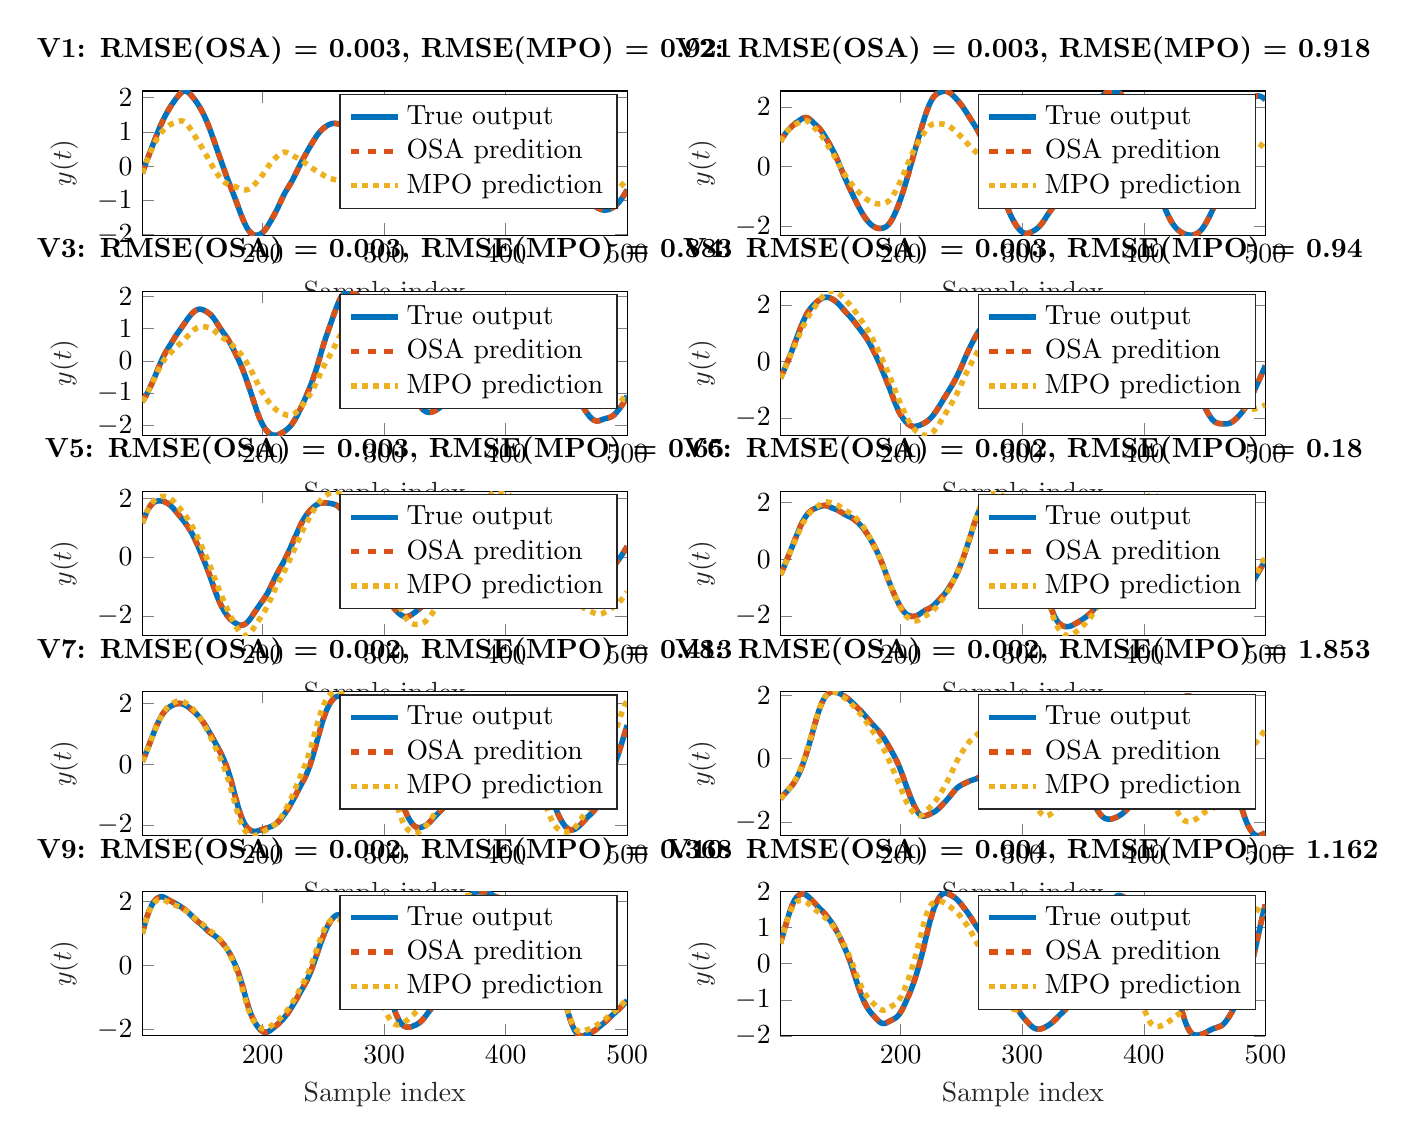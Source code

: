 % This file was created by matlab2tikz.
%
\definecolor{mycolor1}{rgb}{0.0,0.447,0.741}%
\definecolor{mycolor2}{rgb}{0.85,0.325,0.098}%
\definecolor{mycolor3}{rgb}{0.929,0.694,0.125}%
%
\begin{tikzpicture}

\begin{axis}[%
width=6.159cm,
height=1.831cm,
at={(0cm,10.169cm)},
scale only axis,
xmin=101,
xmax=500,
xlabel style={font=\color{white!15!black}},
xlabel={Sample index},
ymin=-2.011,
ymax=2.19,
ylabel style={font=\color{white!15!black}},
ylabel={$y(t)$},
axis background/.style={fill=white},
title style={font=\bfseries},
title={V1: RMSE(OSA) = 0.003, RMSE(MPO) = 0.921},
legend style={legend cell align=left, align=left, draw=white!15!black}
]
\addplot [color=mycolor1, line width=2.0pt]
  table[row sep=crcr]{%
101	-0.209\\
103	-0.012\\
104	0.086\\
106	0.276\\
110	0.648\\
112	0.833\\
113	0.923\\
114	1.01\\
115	1.096\\
116	1.177\\
117	1.255\\
118	1.33\\
119	1.402\\
120	1.472\\
122	1.603\\
124	1.722\\
125	1.776\\
127	1.878\\
129	1.975\\
130	2.021\\
131	2.066\\
132	2.107\\
133	2.142\\
134	2.167\\
135	2.187\\
136	2.19\\
137	2.185\\
138	2.17\\
139	2.143\\
140	2.112\\
141	2.074\\
142	2.033\\
143	1.99\\
144	1.944\\
145	1.895\\
146	1.845\\
147	1.791\\
148	1.733\\
149	1.673\\
150	1.608\\
151	1.539\\
152	1.467\\
153	1.389\\
154	1.31\\
155	1.222\\
156	1.132\\
158	0.941\\
161	0.64\\
169	-0.168\\
170	-0.266\\
171	-0.361\\
172	-0.454\\
174	-0.634\\
176	-0.814\\
178	-1.002\\
182	-1.388\\
183	-1.478\\
184	-1.566\\
185	-1.646\\
186	-1.722\\
187	-1.786\\
188	-1.847\\
189	-1.894\\
190	-1.936\\
191	-1.967\\
192	-1.988\\
193	-2.004\\
194	-2.01\\
195	-2.011\\
196	-2.007\\
197	-1.998\\
198	-1.982\\
199	-1.963\\
200	-1.936\\
201	-1.901\\
202	-1.861\\
203	-1.811\\
204	-1.759\\
205	-1.702\\
207	-1.582\\
209	-1.456\\
210	-1.391\\
211	-1.323\\
212	-1.253\\
213	-1.178\\
216	-0.947\\
217	-0.874\\
218	-0.804\\
219	-0.74\\
220	-0.68\\
223	-0.506\\
224	-0.446\\
225	-0.379\\
226	-0.31\\
227	-0.238\\
230	-0.017\\
232	0.124\\
234	0.256\\
236	0.384\\
238	0.509\\
240	0.63\\
242	0.746\\
243	0.801\\
244	0.854\\
245	0.905\\
247	0.996\\
249	1.071\\
250	1.101\\
251	1.13\\
252	1.155\\
253	1.177\\
254	1.197\\
255	1.214\\
256	1.228\\
257	1.239\\
258	1.244\\
259	1.246\\
260	1.245\\
262	1.233\\
267	1.193\\
268	1.182\\
269	1.166\\
270	1.147\\
271	1.121\\
272	1.09\\
273	1.054\\
274	1.016\\
277	0.896\\
278	0.858\\
281	0.753\\
282	0.715\\
283	0.676\\
284	0.628\\
285	0.576\\
286	0.517\\
287	0.452\\
288	0.384\\
289	0.313\\
290	0.244\\
291	0.178\\
292	0.118\\
293	0.062\\
294	0.017\\
295	-0.027\\
298	-0.142\\
299	-0.184\\
300	-0.23\\
301	-0.279\\
304	-0.432\\
305	-0.48\\
306	-0.524\\
307	-0.566\\
308	-0.603\\
309	-0.636\\
310	-0.667\\
311	-0.692\\
312	-0.716\\
313	-0.735\\
314	-0.75\\
315	-0.761\\
316	-0.768\\
317	-0.772\\
318	-0.773\\
319	-0.772\\
320	-0.769\\
321	-0.763\\
322	-0.754\\
323	-0.741\\
324	-0.724\\
325	-0.701\\
326	-0.672\\
327	-0.637\\
328	-0.599\\
329	-0.555\\
330	-0.508\\
331	-0.457\\
332	-0.403\\
333	-0.347\\
334	-0.288\\
336	-0.163\\
338	-0.037\\
339	0.025\\
340	0.081\\
341	0.136\\
342	0.186\\
343	0.234\\
345	0.325\\
347	0.415\\
350	0.555\\
352	0.647\\
354	0.736\\
356	0.82\\
358	0.898\\
360	0.971\\
362	1.036\\
364	1.097\\
366	1.153\\
368	1.207\\
370	1.254\\
372	1.296\\
376	1.376\\
378	1.416\\
379	1.433\\
380	1.448\\
381	1.457\\
382	1.461\\
383	1.462\\
384	1.458\\
386	1.442\\
389	1.415\\
391	1.4\\
393	1.389\\
395	1.381\\
399	1.369\\
400	1.364\\
401	1.358\\
402	1.349\\
404	1.327\\
406	1.301\\
408	1.271\\
409	1.253\\
410	1.232\\
411	1.207\\
412	1.177\\
413	1.143\\
414	1.105\\
416	1.021\\
419	0.892\\
422	0.768\\
426	0.605\\
428	0.527\\
432	0.376\\
433	0.337\\
435	0.255\\
438	0.124\\
442	-0.054\\
443	-0.097\\
444	-0.137\\
445	-0.175\\
446	-0.21\\
447	-0.242\\
449	-0.3\\
450	-0.329\\
451	-0.359\\
452	-0.392\\
453	-0.428\\
454	-0.469\\
455	-0.512\\
458	-0.647\\
459	-0.689\\
461	-0.768\\
464	-0.874\\
467	-0.978\\
469	-1.044\\
470	-1.075\\
471	-1.104\\
473	-1.158\\
475	-1.204\\
477	-1.242\\
478	-1.257\\
479	-1.27\\
480	-1.278\\
481	-1.282\\
482	-1.283\\
483	-1.279\\
484	-1.273\\
485	-1.262\\
486	-1.249\\
487	-1.233\\
488	-1.212\\
489	-1.19\\
490	-1.163\\
491	-1.132\\
493	-1.059\\
494	-1.015\\
496	-0.919\\
498	-0.806\\
499	-0.747\\
500	-0.685\\
};
\addlegendentry{True output}

\addplot [color=mycolor2, dashed, line width=2.0pt]
  table[row sep=crcr]{%
101	-0.213\\
103	-0.016\\
105	0.176\\
108	0.456\\
110	0.642\\
112	0.826\\
113	0.916\\
114	1.005\\
115	1.089\\
116	1.171\\
117	1.249\\
118	1.324\\
119	1.396\\
121	1.534\\
123	1.659\\
125	1.772\\
127	1.874\\
128	1.923\\
130	2.017\\
131	2.062\\
132	2.103\\
133	2.139\\
134	2.165\\
135	2.181\\
136	2.19\\
137	2.182\\
138	2.167\\
139	2.143\\
140	2.109\\
141	2.073\\
142	2.031\\
143	1.988\\
144	1.942\\
145	1.894\\
146	1.843\\
147	1.79\\
148	1.733\\
149	1.672\\
150	1.608\\
151	1.539\\
152	1.467\\
153	1.39\\
155	1.225\\
157	1.04\\
158	0.941\\
159	0.845\\
160	0.744\\
161	0.645\\
163	0.443\\
168	-0.063\\
170	-0.26\\
171	-0.356\\
173	-0.539\\
176	-0.808\\
177	-0.9\\
179	-1.092\\
181	-1.286\\
182	-1.381\\
183	-1.473\\
184	-1.559\\
185	-1.642\\
187	-1.785\\
189	-1.893\\
191	-1.965\\
192	-1.986\\
193	-2.0\\
194	-2.008\\
195	-2.008\\
196	-2.004\\
197	-1.995\\
198	-1.981\\
199	-1.96\\
200	-1.934\\
201	-1.9\\
202	-1.858\\
203	-1.811\\
205	-1.701\\
207	-1.581\\
208	-1.519\\
210	-1.391\\
211	-1.323\\
212	-1.253\\
213	-1.179\\
216	-0.948\\
217	-0.875\\
218	-0.806\\
219	-0.741\\
221	-0.624\\
222	-0.567\\
223	-0.508\\
224	-0.447\\
225	-0.383\\
227	-0.241\\
230	-0.02\\
231	0.051\\
233	0.187\\
235	0.317\\
237	0.443\\
238	0.505\\
240	0.625\\
241	0.684\\
243	0.796\\
244	0.849\\
245	0.899\\
246	0.947\\
248	1.031\\
249	1.064\\
250	1.099\\
252	1.152\\
253	1.174\\
254	1.193\\
255	1.211\\
256	1.225\\
257	1.235\\
258	1.242\\
259	1.244\\
260	1.242\\
261	1.238\\
266	1.2\\
267	1.191\\
268	1.18\\
269	1.165\\
270	1.145\\
271	1.12\\
272	1.089\\
273	1.054\\
275	0.975\\
277	0.896\\
279	0.822\\
281	0.753\\
282	0.716\\
283	0.675\\
284	0.631\\
285	0.577\\
286	0.519\\
287	0.454\\
289	0.317\\
290	0.246\\
291	0.181\\
292	0.12\\
293	0.067\\
294	0.017\\
296	-0.064\\
297	-0.1\\
299	-0.181\\
300	-0.227\\
301	-0.276\\
304	-0.428\\
305	-0.476\\
306	-0.522\\
307	-0.562\\
308	-0.6\\
309	-0.633\\
311	-0.691\\
313	-0.733\\
314	-0.747\\
315	-0.758\\
316	-0.766\\
317	-0.77\\
318	-0.771\\
319	-0.77\\
320	-0.767\\
321	-0.762\\
322	-0.753\\
323	-0.74\\
324	-0.723\\
325	-0.7\\
326	-0.672\\
327	-0.638\\
328	-0.599\\
329	-0.556\\
330	-0.509\\
331	-0.459\\
332	-0.405\\
333	-0.349\\
334	-0.29\\
335	-0.229\\
338	-0.04\\
339	0.021\\
340	0.079\\
342	0.184\\
344	0.277\\
347	0.412\\
350	0.551\\
352	0.643\\
354	0.732\\
356	0.816\\
357	0.856\\
359	0.932\\
361	1.001\\
363	1.063\\
365	1.122\\
367	1.177\\
368	1.203\\
369	1.227\\
371	1.272\\
377	1.393\\
378	1.412\\
379	1.43\\
380	1.444\\
381	1.454\\
382	1.458\\
383	1.458\\
384	1.455\\
385	1.449\\
390	1.405\\
392	1.392\\
394	1.382\\
396	1.376\\
399	1.367\\
400	1.362\\
401	1.355\\
402	1.347\\
404	1.325\\
406	1.299\\
407	1.285\\
408	1.269\\
409	1.251\\
410	1.23\\
411	1.206\\
412	1.176\\
413	1.142\\
414	1.104\\
415	1.064\\
420	0.85\\
423	0.727\\
426	0.606\\
428	0.528\\
433	0.338\\
434	0.298\\
436	0.214\\
443	-0.094\\
444	-0.135\\
445	-0.173\\
446	-0.208\\
447	-0.24\\
448	-0.27\\
450	-0.327\\
451	-0.356\\
452	-0.389\\
453	-0.426\\
454	-0.465\\
456	-0.553\\
457	-0.599\\
459	-0.685\\
460	-0.726\\
462	-0.8\\
468	-1.008\\
469	-1.041\\
470	-1.072\\
471	-1.101\\
472	-1.128\\
474	-1.178\\
476	-1.221\\
478	-1.255\\
480	-1.276\\
481	-1.279\\
482	-1.28\\
483	-1.278\\
485	-1.261\\
486	-1.246\\
487	-1.23\\
488	-1.211\\
490	-1.162\\
491	-1.131\\
492	-1.096\\
493	-1.055\\
494	-1.016\\
495	-0.967\\
497	-0.866\\
500	-0.687\\
};
\addlegendentry{OSA predition}

\addplot [color=mycolor3, dotted, line width=2.0pt]
  table[row sep=crcr]{%
101	-0.209\\
103	-0.012\\
104	0.086\\
105	0.176\\
106	0.263\\
107	0.347\\
108	0.427\\
109	0.504\\
110	0.579\\
111	0.651\\
112	0.72\\
113	0.785\\
114	0.845\\
115	0.9\\
116	0.95\\
117	0.996\\
118	1.037\\
119	1.074\\
120	1.108\\
121	1.138\\
122	1.165\\
123	1.189\\
124	1.21\\
125	1.227\\
126	1.243\\
128	1.269\\
130	1.294\\
131	1.305\\
132	1.314\\
133	1.317\\
134	1.314\\
135	1.303\\
136	1.282\\
137	1.252\\
138	1.213\\
139	1.167\\
140	1.116\\
142	1.006\\
147	0.725\\
149	0.609\\
151	0.49\\
153	0.366\\
155	0.238\\
158	0.042\\
159	-0.021\\
160	-0.082\\
161	-0.139\\
162	-0.193\\
163	-0.243\\
164	-0.289\\
165	-0.332\\
166	-0.372\\
167	-0.41\\
168	-0.444\\
169	-0.474\\
170	-0.499\\
171	-0.52\\
172	-0.537\\
173	-0.55\\
177	-0.592\\
178	-0.605\\
182	-0.666\\
183	-0.678\\
184	-0.687\\
185	-0.692\\
186	-0.692\\
187	-0.688\\
188	-0.679\\
189	-0.664\\
190	-0.643\\
191	-0.616\\
192	-0.585\\
193	-0.549\\
194	-0.511\\
196	-0.429\\
198	-0.343\\
199	-0.299\\
200	-0.253\\
201	-0.204\\
202	-0.153\\
205	0.005\\
206	0.055\\
207	0.102\\
208	0.144\\
209	0.183\\
210	0.219\\
212	0.285\\
213	0.316\\
214	0.345\\
215	0.37\\
216	0.39\\
217	0.402\\
218	0.407\\
219	0.403\\
220	0.392\\
221	0.375\\
225	0.296\\
227	0.264\\
229	0.233\\
230	0.215\\
231	0.194\\
232	0.171\\
234	0.119\\
238	0.011\\
240	-0.039\\
242	-0.087\\
244	-0.131\\
251	-0.282\\
252	-0.301\\
253	-0.319\\
254	-0.334\\
256	-0.36\\
258	-0.382\\
260	-0.401\\
261	-0.408\\
262	-0.413\\
263	-0.413\\
264	-0.41\\
265	-0.402\\
266	-0.39\\
268	-0.358\\
270	-0.326\\
271	-0.312\\
273	-0.289\\
275	-0.264\\
276	-0.248\\
277	-0.229\\
278	-0.205\\
279	-0.177\\
280	-0.146\\
282	-0.082\\
283	-0.052\\
284	-0.027\\
285	-0.006\\
286	0.01\\
287	0.022\\
290	0.047\\
291	0.06\\
292	0.078\\
293	0.103\\
294	0.134\\
295	0.168\\
297	0.241\\
298	0.273\\
299	0.301\\
300	0.324\\
301	0.342\\
302	0.355\\
304	0.375\\
306	0.394\\
308	0.417\\
318	0.534\\
319	0.542\\
320	0.548\\
322	0.556\\
324	0.564\\
326	0.576\\
328	0.593\\
331	0.621\\
333	0.636\\
335	0.647\\
336	0.65\\
337	0.651\\
338	0.648\\
339	0.641\\
340	0.628\\
341	0.61\\
342	0.587\\
343	0.559\\
345	0.497\\
348	0.401\\
351	0.31\\
354	0.223\\
356	0.166\\
358	0.113\\
360	0.063\\
362	0.017\\
363	-0.003\\
364	-0.022\\
365	-0.038\\
366	-0.052\\
367	-0.063\\
368	-0.072\\
369	-0.079\\
370	-0.084\\
371	-0.087\\
372	-0.087\\
373	-0.084\\
374	-0.078\\
375	-0.068\\
376	-0.055\\
377	-0.038\\
379	0.002\\
381	0.04\\
383	0.073\\
386	0.118\\
387	0.135\\
388	0.155\\
389	0.179\\
390	0.205\\
391	0.234\\
392	0.265\\
393	0.299\\
394	0.336\\
395	0.374\\
397	0.455\\
400	0.579\\
401	0.618\\
402	0.656\\
404	0.726\\
406	0.792\\
407	0.822\\
408	0.851\\
409	0.877\\
410	0.899\\
411	0.916\\
412	0.929\\
413	0.936\\
414	0.939\\
415	0.938\\
417	0.93\\
420	0.913\\
422	0.9\\
424	0.883\\
426	0.862\\
429	0.828\\
431	0.8\\
432	0.784\\
433	0.765\\
434	0.744\\
435	0.721\\
436	0.695\\
437	0.667\\
439	0.607\\
441	0.543\\
444	0.445\\
445	0.415\\
446	0.386\\
448	0.334\\
450	0.282\\
451	0.253\\
452	0.22\\
453	0.183\\
454	0.142\\
455	0.098\\
459	-0.089\\
460	-0.132\\
462	-0.213\\
467	-0.406\\
469	-0.48\\
470	-0.515\\
471	-0.548\\
472	-0.579\\
474	-0.637\\
475	-0.663\\
476	-0.687\\
477	-0.71\\
478	-0.729\\
479	-0.745\\
480	-0.758\\
481	-0.767\\
482	-0.773\\
483	-0.775\\
484	-0.774\\
485	-0.769\\
486	-0.763\\
487	-0.753\\
488	-0.741\\
489	-0.726\\
490	-0.709\\
491	-0.688\\
492	-0.665\\
493	-0.638\\
494	-0.608\\
495	-0.575\\
496	-0.54\\
498	-0.462\\
500	-0.381\\
};
\addlegendentry{MPO prediction}

\end{axis}

\begin{axis}[%
width=6.159cm,
height=1.831cm,
at={(8.104cm,10.169cm)},
scale only axis,
xmin=101,
xmax=500,
xlabel style={font=\color{white!15!black}},
xlabel={Sample index},
ymin=-2.284,
ymax=2.533,
ylabel style={font=\color{white!15!black}},
ylabel={$y(t)$},
axis background/.style={fill=white},
title style={font=\bfseries},
title={V2: RMSE(OSA) = 0.003, RMSE(MPO) = 0.918},
legend style={legend cell align=left, align=left, draw=white!15!black}
]
\addplot [color=mycolor1, line width=2.0pt]
  table[row sep=crcr]{%
101	0.848\\
102	0.921\\
104	1.047\\
106	1.156\\
108	1.25\\
110	1.333\\
111	1.37\\
113	1.438\\
116	1.53\\
118	1.588\\
119	1.613\\
120	1.631\\
121	1.642\\
122	1.645\\
123	1.636\\
124	1.617\\
125	1.59\\
126	1.558\\
128	1.481\\
132	1.325\\
133	1.283\\
134	1.236\\
135	1.185\\
136	1.126\\
137	1.063\\
138	0.997\\
140	0.856\\
142	0.712\\
143	0.639\\
144	0.563\\
145	0.483\\
146	0.401\\
147	0.313\\
148	0.222\\
149	0.127\\
154	-0.36\\
156	-0.544\\
157	-0.634\\
159	-0.808\\
161	-0.977\\
163	-1.144\\
165	-1.305\\
167	-1.457\\
168	-1.529\\
170	-1.662\\
172	-1.774\\
173	-1.823\\
175	-1.911\\
177	-1.976\\
178	-2.002\\
180	-2.042\\
181	-2.053\\
182	-2.059\\
183	-2.062\\
184	-2.059\\
185	-2.051\\
186	-2.041\\
187	-2.022\\
188	-1.998\\
189	-1.968\\
190	-1.926\\
191	-1.876\\
192	-1.819\\
193	-1.747\\
194	-1.672\\
195	-1.585\\
196	-1.494\\
197	-1.396\\
198	-1.292\\
199	-1.184\\
200	-1.069\\
201	-0.95\\
202	-0.824\\
203	-0.694\\
205	-0.42\\
207	-0.134\\
211	0.445\\
213	0.731\\
215	1.014\\
217	1.291\\
218	1.426\\
220	1.686\\
222	1.918\\
223	2.019\\
224	2.114\\
225	2.197\\
226	2.265\\
227	2.327\\
229	2.413\\
231	2.464\\
232	2.481\\
233	2.497\\
234	2.51\\
235	2.52\\
236	2.524\\
237	2.526\\
238	2.516\\
239	2.504\\
240	2.481\\
241	2.454\\
242	2.42\\
243	2.383\\
245	2.3\\
247	2.21\\
248	2.162\\
250	2.061\\
251	2.004\\
252	1.946\\
253	1.885\\
255	1.758\\
261	1.37\\
262	1.303\\
263	1.234\\
265	1.083\\
266	1.001\\
268	0.825\\
270	0.63\\
271	0.531\\
275	0.122\\
277	-0.084\\
278	-0.19\\
279	-0.3\\
280	-0.414\\
281	-0.533\\
282	-0.655\\
286	-1.153\\
287	-1.267\\
288	-1.378\\
289	-1.48\\
290	-1.575\\
291	-1.666\\
292	-1.746\\
293	-1.822\\
295	-1.957\\
297	-2.068\\
298	-2.11\\
299	-2.15\\
300	-2.181\\
301	-2.204\\
302	-2.221\\
303	-2.226\\
304	-2.227\\
305	-2.218\\
306	-2.207\\
308	-2.17\\
310	-2.124\\
312	-2.069\\
313	-2.034\\
314	-1.997\\
315	-1.952\\
316	-1.902\\
317	-1.846\\
318	-1.787\\
321	-1.599\\
323	-1.483\\
326	-1.316\\
327	-1.255\\
328	-1.188\\
329	-1.118\\
330	-1.039\\
331	-0.954\\
332	-0.865\\
333	-0.769\\
334	-0.672\\
335	-0.57\\
336	-0.465\\
337	-0.358\\
339	-0.134\\
341	0.105\\
343	0.357\\
346	0.747\\
347	0.877\\
348	1.004\\
350	1.249\\
352	1.464\\
353	1.559\\
354	1.647\\
355	1.732\\
356	1.804\\
357	1.873\\
358	1.937\\
360	2.057\\
362	2.171\\
364	2.279\\
365	2.328\\
366	2.372\\
367	2.411\\
368	2.443\\
369	2.471\\
370	2.491\\
371	2.506\\
372	2.517\\
373	2.525\\
374	2.53\\
375	2.532\\
376	2.53\\
377	2.526\\
378	2.514\\
379	2.496\\
380	2.471\\
381	2.433\\
382	2.386\\
383	2.33\\
384	2.267\\
385	2.198\\
386	2.124\\
387	2.048\\
389	1.891\\
390	1.809\\
391	1.725\\
392	1.635\\
393	1.539\\
394	1.436\\
395	1.323\\
396	1.206\\
397	1.08\\
398	0.952\\
400	0.693\\
401	0.566\\
402	0.442\\
403	0.321\\
407	-0.16\\
409	-0.408\\
411	-0.658\\
412	-0.782\\
413	-0.902\\
414	-1.02\\
415	-1.132\\
416	-1.241\\
417	-1.344\\
418	-1.444\\
419	-1.535\\
420	-1.624\\
421	-1.708\\
423	-1.855\\
424	-1.915\\
425	-1.971\\
426	-2.023\\
428	-2.106\\
429	-2.138\\
430	-2.167\\
431	-2.194\\
433	-2.236\\
435	-2.263\\
436	-2.272\\
438	-2.283\\
440	-2.28\\
441	-2.272\\
442	-2.261\\
443	-2.246\\
445	-2.199\\
447	-2.122\\
448	-2.073\\
449	-2.017\\
450	-1.957\\
452	-1.819\\
454	-1.663\\
456	-1.495\\
457	-1.405\\
458	-1.314\\
459	-1.218\\
460	-1.118\\
461	-1.013\\
463	-0.791\\
465	-0.552\\
467	-0.304\\
469	-0.049\\
471	0.212\\
472	0.345\\
474	0.616\\
476	0.89\\
477	1.026\\
479	1.289\\
480	1.412\\
481	1.534\\
483	1.761\\
485	1.96\\
486	2.044\\
487	2.125\\
488	2.191\\
489	2.249\\
490	2.294\\
491	2.326\\
492	2.35\\
493	2.362\\
494	2.368\\
495	2.362\\
496	2.353\\
498	2.311\\
499	2.276\\
500	2.238\\
};
\addlegendentry{True output}

\addplot [color=mycolor2, dashed, line width=2.0pt]
  table[row sep=crcr]{%
101	0.847\\
103	0.984\\
104	1.042\\
105	1.102\\
106	1.151\\
107	1.204\\
108	1.247\\
109	1.292\\
111	1.369\\
113	1.437\\
115	1.5\\
117	1.559\\
118	1.587\\
119	1.612\\
120	1.631\\
121	1.641\\
122	1.643\\
123	1.637\\
124	1.617\\
125	1.59\\
126	1.556\\
127	1.52\\
130	1.403\\
131	1.365\\
132	1.325\\
133	1.283\\
134	1.237\\
135	1.184\\
136	1.128\\
137	1.064\\
138	0.998\\
139	0.929\\
142	0.714\\
144	0.566\\
145	0.487\\
146	0.403\\
147	0.318\\
149	0.131\\
154	-0.354\\
155	-0.449\\
157	-0.629\\
159	-0.804\\
161	-0.974\\
164	-1.222\\
166	-1.381\\
168	-1.528\\
169	-1.595\\
171	-1.721\\
172	-1.771\\
173	-1.824\\
174	-1.867\\
176	-1.948\\
177	-1.975\\
178	-2.004\\
179	-2.023\\
181	-2.055\\
182	-2.06\\
183	-2.062\\
184	-2.059\\
185	-2.051\\
186	-2.039\\
187	-2.023\\
188	-1.998\\
189	-1.966\\
190	-1.928\\
191	-1.876\\
192	-1.816\\
193	-1.75\\
195	-1.587\\
197	-1.398\\
198	-1.293\\
199	-1.185\\
200	-1.072\\
201	-0.952\\
202	-0.828\\
204	-0.564\\
206	-0.284\\
207	-0.139\\
208	0.004\\
210	0.293\\
212	0.581\\
214	0.867\\
216	1.148\\
218	1.422\\
219	1.555\\
221	1.807\\
222	1.914\\
223	2.024\\
225	2.2\\
226	2.269\\
227	2.326\\
228	2.377\\
229	2.409\\
230	2.446\\
231	2.462\\
232	2.486\\
233	2.497\\
234	2.512\\
236	2.527\\
237	2.524\\
238	2.52\\
240	2.483\\
242	2.421\\
244	2.341\\
246	2.254\\
248	2.161\\
249	2.111\\
251	2.004\\
253	1.884\\
255	1.757\\
261	1.371\\
262	1.304\\
263	1.235\\
264	1.163\\
266	1.003\\
267	0.916\\
269	0.733\\
272	0.433\\
275	0.125\\
276	0.024\\
277	-0.08\\
278	-0.185\\
279	-0.294\\
280	-0.409\\
281	-0.526\\
282	-0.65\\
285	-1.026\\
286	-1.147\\
287	-1.266\\
288	-1.374\\
289	-1.478\\
290	-1.574\\
291	-1.663\\
292	-1.748\\
294	-1.892\\
295	-1.953\\
296	-2.017\\
297	-2.065\\
298	-2.116\\
300	-2.184\\
301	-2.204\\
302	-2.22\\
303	-2.229\\
304	-2.226\\
305	-2.221\\
307	-2.191\\
308	-2.169\\
309	-2.148\\
311	-2.097\\
313	-2.035\\
314	-1.995\\
315	-1.952\\
316	-1.9\\
317	-1.846\\
319	-1.724\\
320	-1.661\\
322	-1.54\\
324	-1.427\\
325	-1.372\\
326	-1.315\\
327	-1.256\\
328	-1.19\\
329	-1.118\\
330	-1.041\\
331	-0.956\\
332	-0.866\\
333	-0.773\\
335	-0.574\\
337	-0.362\\
338	-0.252\\
340	-0.022\\
342	0.223\\
344	0.479\\
346	0.741\\
348	1.0\\
349	1.124\\
351	1.359\\
352	1.458\\
353	1.559\\
354	1.645\\
355	1.728\\
356	1.806\\
358	1.938\\
361	2.116\\
363	2.228\\
365	2.33\\
366	2.374\\
367	2.413\\
368	2.446\\
369	2.471\\
370	2.494\\
372	2.519\\
373	2.526\\
374	2.531\\
375	2.533\\
376	2.531\\
377	2.526\\
378	2.516\\
379	2.496\\
380	2.469\\
381	2.435\\
382	2.385\\
383	2.33\\
384	2.264\\
385	2.195\\
386	2.122\\
388	1.969\\
390	1.809\\
392	1.636\\
393	1.538\\
394	1.436\\
395	1.325\\
396	1.206\\
397	1.084\\
400	0.697\\
402	0.447\\
404	0.206\\
406	-0.032\\
408	-0.277\\
412	-0.776\\
413	-0.898\\
415	-1.129\\
417	-1.342\\
419	-1.537\\
421	-1.706\\
422	-1.784\\
424	-1.918\\
426	-2.022\\
427	-2.068\\
428	-2.104\\
429	-2.141\\
431	-2.195\\
432	-2.217\\
434	-2.253\\
436	-2.273\\
437	-2.279\\
439	-2.284\\
441	-2.274\\
443	-2.246\\
444	-2.225\\
446	-2.166\\
447	-2.118\\
448	-2.074\\
449	-2.016\\
450	-1.955\\
451	-1.889\\
453	-1.743\\
454	-1.661\\
455	-1.582\\
456	-1.493\\
457	-1.407\\
459	-1.22\\
460	-1.119\\
461	-1.015\\
462	-0.906\\
464	-0.677\\
465	-0.555\\
466	-0.435\\
467	-0.308\\
468	-0.184\\
471	0.206\\
473	0.474\\
477	1.02\\
478	1.154\\
480	1.411\\
482	1.648\\
483	1.755\\
484	1.865\\
485	1.956\\
486	2.05\\
488	2.196\\
489	2.249\\
490	2.297\\
491	2.329\\
492	2.351\\
493	2.365\\
494	2.366\\
495	2.365\\
497	2.336\\
498	2.306\\
499	2.28\\
500	2.235\\
};
\addlegendentry{OSA predition}

\addplot [color=mycolor3, dotted, line width=2.0pt]
  table[row sep=crcr]{%
101	0.848\\
102	0.921\\
104	1.047\\
105	1.102\\
106	1.152\\
107	1.198\\
108	1.24\\
109	1.279\\
110	1.314\\
111	1.345\\
112	1.374\\
114	1.426\\
116	1.473\\
117	1.496\\
118	1.516\\
119	1.534\\
120	1.545\\
121	1.55\\
122	1.545\\
123	1.53\\
124	1.506\\
125	1.474\\
126	1.436\\
128	1.351\\
130	1.265\\
132	1.179\\
133	1.134\\
134	1.085\\
135	1.032\\
136	0.974\\
137	0.912\\
139	0.78\\
142	0.583\\
144	0.452\\
145	0.384\\
146	0.315\\
147	0.243\\
149	0.094\\
151	-0.056\\
152	-0.128\\
153	-0.198\\
154	-0.264\\
155	-0.326\\
156	-0.385\\
157	-0.441\\
158	-0.495\\
160	-0.596\\
162	-0.691\\
164	-0.782\\
166	-0.87\\
167	-0.912\\
168	-0.951\\
169	-0.989\\
170	-1.023\\
171	-1.055\\
172	-1.085\\
173	-1.111\\
174	-1.135\\
175	-1.157\\
176	-1.177\\
177	-1.195\\
178	-1.21\\
179	-1.222\\
180	-1.232\\
181	-1.238\\
182	-1.242\\
183	-1.243\\
184	-1.241\\
185	-1.236\\
186	-1.228\\
187	-1.216\\
188	-1.199\\
189	-1.176\\
190	-1.145\\
191	-1.107\\
192	-1.059\\
193	-1.004\\
194	-0.941\\
195	-0.872\\
196	-0.797\\
197	-0.718\\
198	-0.636\\
199	-0.55\\
200	-0.461\\
201	-0.369\\
202	-0.274\\
204	-0.08\\
206	0.116\\
207	0.212\\
208	0.304\\
209	0.394\\
210	0.48\\
211	0.562\\
212	0.641\\
213	0.717\\
214	0.79\\
215	0.861\\
216	0.93\\
217	0.996\\
218	1.059\\
219	1.12\\
220	1.179\\
221	1.233\\
222	1.283\\
223	1.328\\
224	1.367\\
225	1.398\\
226	1.422\\
227	1.437\\
228	1.446\\
229	1.449\\
230	1.447\\
232	1.439\\
236	1.418\\
237	1.409\\
238	1.395\\
239	1.377\\
240	1.354\\
241	1.326\\
242	1.294\\
244	1.223\\
247	1.111\\
249	1.033\\
251	0.95\\
253	0.861\\
256	0.726\\
257	0.683\\
259	0.603\\
261	0.529\\
263	0.457\\
265	0.379\\
266	0.337\\
267	0.293\\
268	0.246\\
273	0.002\\
274	-0.042\\
275	-0.083\\
279	-0.243\\
280	-0.287\\
281	-0.334\\
283	-0.435\\
285	-0.537\\
286	-0.585\\
287	-0.628\\
288	-0.667\\
289	-0.7\\
290	-0.729\\
291	-0.754\\
292	-0.776\\
293	-0.795\\
294	-0.811\\
296	-0.839\\
297	-0.85\\
298	-0.859\\
299	-0.865\\
300	-0.868\\
301	-0.868\\
302	-0.863\\
303	-0.853\\
304	-0.84\\
305	-0.823\\
307	-0.784\\
309	-0.744\\
313	-0.667\\
314	-0.644\\
315	-0.617\\
316	-0.587\\
318	-0.518\\
320	-0.449\\
321	-0.418\\
322	-0.392\\
323	-0.37\\
324	-0.352\\
327	-0.305\\
328	-0.286\\
329	-0.263\\
330	-0.235\\
331	-0.204\\
332	-0.17\\
334	-0.096\\
337	0.019\\
339	0.1\\
341	0.184\\
343	0.273\\
346	0.408\\
347	0.452\\
348	0.492\\
349	0.53\\
350	0.564\\
351	0.593\\
352	0.618\\
353	0.637\\
354	0.651\\
355	0.661\\
357	0.674\\
359	0.686\\
360	0.696\\
361	0.709\\
362	0.726\\
363	0.746\\
365	0.794\\
367	0.845\\
369	0.891\\
371	0.932\\
374	0.993\\
377	1.056\\
378	1.074\\
379	1.086\\
380	1.093\\
381	1.091\\
382	1.081\\
383	1.062\\
384	1.037\\
385	1.005\\
386	0.971\\
388	0.896\\
390	0.818\\
391	0.777\\
392	0.731\\
393	0.681\\
394	0.624\\
395	0.561\\
396	0.493\\
399	0.276\\
400	0.207\\
401	0.144\\
402	0.085\\
403	0.032\\
404	-0.017\\
406	-0.108\\
410	-0.284\\
411	-0.327\\
412	-0.367\\
413	-0.404\\
414	-0.438\\
415	-0.468\\
416	-0.496\\
417	-0.521\\
418	-0.543\\
419	-0.564\\
420	-0.582\\
421	-0.598\\
422	-0.612\\
423	-0.623\\
424	-0.631\\
425	-0.637\\
427	-0.645\\
431	-0.654\\
433	-0.664\\
435	-0.677\\
437	-0.694\\
442	-0.742\\
443	-0.749\\
444	-0.754\\
445	-0.754\\
446	-0.75\\
447	-0.742\\
448	-0.728\\
449	-0.709\\
450	-0.686\\
451	-0.658\\
452	-0.628\\
454	-0.56\\
456	-0.487\\
458	-0.409\\
459	-0.367\\
460	-0.324\\
461	-0.277\\
463	-0.179\\
467	0.027\\
469	0.124\\
473	0.313\\
476	0.452\\
477	0.496\\
478	0.538\\
479	0.578\\
480	0.616\\
481	0.651\\
482	0.684\\
483	0.715\\
484	0.745\\
485	0.771\\
486	0.795\\
487	0.814\\
488	0.828\\
489	0.837\\
490	0.839\\
491	0.835\\
492	0.825\\
493	0.809\\
494	0.79\\
495	0.766\\
496	0.739\\
497	0.709\\
498	0.676\\
499	0.639\\
500	0.597\\
};
\addlegendentry{MPO prediction}

\end{axis}

\begin{axis}[%
width=6.159cm,
height=1.831cm,
at={(0cm,7.627cm)},
scale only axis,
xmin=101,
xmax=500,
xlabel style={font=\color{white!15!black}},
xlabel={Sample index},
ymin=-2.3,
ymax=2.156,
ylabel style={font=\color{white!15!black}},
ylabel={$y(t)$},
axis background/.style={fill=white},
title style={font=\bfseries},
title={V3: RMSE(OSA) = 0.003, RMSE(MPO) = 0.883},
legend style={legend cell align=left, align=left, draw=white!15!black}
]
\addplot [color=mycolor1, line width=2.0pt]
  table[row sep=crcr]{%
101	-1.263\\
102	-1.204\\
103	-1.142\\
104	-1.073\\
105	-1.002\\
106	-0.928\\
108	-0.771\\
109	-0.69\\
111	-0.52\\
112	-0.431\\
116	-0.063\\
117	0.022\\
118	0.103\\
119	0.178\\
120	0.247\\
121	0.312\\
123	0.435\\
128	0.738\\
129	0.797\\
131	0.906\\
135	1.117\\
138	1.279\\
139	1.331\\
141	1.425\\
142	1.465\\
143	1.502\\
144	1.533\\
145	1.558\\
146	1.578\\
147	1.59\\
148	1.598\\
149	1.596\\
150	1.589\\
151	1.577\\
152	1.56\\
153	1.54\\
154	1.518\\
155	1.494\\
156	1.466\\
157	1.434\\
158	1.398\\
159	1.356\\
160	1.305\\
161	1.252\\
163	1.134\\
164	1.074\\
165	1.016\\
166	0.96\\
168	0.857\\
170	0.752\\
171	0.695\\
172	0.636\\
173	0.57\\
174	0.501\\
175	0.43\\
177	0.281\\
179	0.128\\
180	0.049\\
181	-0.032\\
182	-0.119\\
183	-0.209\\
184	-0.302\\
185	-0.402\\
186	-0.505\\
187	-0.611\\
188	-0.721\\
189	-0.832\\
190	-0.946\\
194	-1.405\\
195	-1.515\\
196	-1.622\\
197	-1.719\\
198	-1.813\\
199	-1.894\\
200	-1.97\\
201	-2.033\\
202	-2.092\\
203	-2.139\\
204	-2.183\\
205	-2.217\\
206	-2.247\\
207	-2.268\\
208	-2.286\\
209	-2.294\\
210	-2.3\\
211	-2.296\\
212	-2.29\\
214	-2.263\\
216	-2.223\\
217	-2.2\\
219	-2.15\\
221	-2.088\\
222	-2.051\\
223	-2.009\\
224	-1.963\\
225	-1.909\\
226	-1.85\\
227	-1.787\\
229	-1.647\\
231	-1.494\\
233	-1.333\\
234	-1.25\\
236	-1.078\\
238	-0.899\\
240	-0.71\\
242	-0.505\\
243	-0.393\\
244	-0.276\\
245	-0.154\\
246	-0.026\\
249	0.363\\
250	0.486\\
251	0.605\\
252	0.72\\
254	0.936\\
256	1.149\\
259	1.471\\
260	1.575\\
261	1.677\\
262	1.769\\
263	1.856\\
264	1.925\\
265	1.989\\
266	2.039\\
267	2.079\\
268	2.113\\
269	2.132\\
270	2.147\\
271	2.152\\
272	2.151\\
273	2.143\\
274	2.128\\
275	2.11\\
277	2.061\\
279	2.003\\
281	1.939\\
283	1.87\\
285	1.794\\
286	1.754\\
288	1.671\\
290	1.582\\
292	1.49\\
295	1.343\\
297	1.241\\
299	1.137\\
301	1.03\\
303	0.912\\
304	0.846\\
305	0.777\\
306	0.704\\
308	0.539\\
310	0.352\\
312	0.15\\
314	-0.061\\
316	-0.274\\
317	-0.378\\
319	-0.581\\
321	-0.768\\
322	-0.858\\
324	-1.022\\
325	-1.099\\
327	-1.243\\
329	-1.366\\
330	-1.419\\
332	-1.509\\
334	-1.562\\
335	-1.577\\
336	-1.586\\
337	-1.592\\
339	-1.583\\
341	-1.557\\
343	-1.518\\
345	-1.468\\
347	-1.411\\
349	-1.343\\
350	-1.305\\
351	-1.262\\
352	-1.217\\
354	-1.109\\
356	-0.976\\
358	-0.827\\
360	-0.669\\
363	-0.428\\
364	-0.346\\
366	-0.175\\
368	0.008\\
369	0.105\\
370	0.204\\
373	0.503\\
375	0.695\\
376	0.783\\
377	0.87\\
378	0.948\\
379	1.025\\
381	1.161\\
383	1.282\\
387	1.508\\
389	1.615\\
391	1.708\\
393	1.782\\
395	1.834\\
397	1.868\\
398	1.879\\
399	1.888\\
400	1.893\\
401	1.897\\
403	1.897\\
405	1.895\\
407	1.897\\
410	1.905\\
411	1.902\\
412	1.895\\
413	1.878\\
414	1.857\\
415	1.83\\
416	1.797\\
420	1.659\\
421	1.627\\
424	1.538\\
426	1.474\\
428	1.404\\
431	1.296\\
433	1.22\\
434	1.179\\
435	1.135\\
436	1.089\\
437	1.038\\
438	0.984\\
439	0.928\\
440	0.867\\
441	0.804\\
442	0.734\\
443	0.661\\
444	0.582\\
445	0.493\\
446	0.4\\
447	0.295\\
448	0.187\\
449	0.07\\
450	-0.05\\
453	-0.418\\
454	-0.538\\
455	-0.652\\
456	-0.761\\
457	-0.865\\
458	-0.962\\
459	-1.055\\
461	-1.222\\
462	-1.299\\
464	-1.441\\
466	-1.563\\
467	-1.617\\
469	-1.716\\
470	-1.755\\
471	-1.79\\
472	-1.817\\
473	-1.837\\
474	-1.851\\
475	-1.855\\
476	-1.856\\
477	-1.847\\
478	-1.835\\
481	-1.794\\
483	-1.773\\
485	-1.755\\
486	-1.743\\
487	-1.725\\
488	-1.702\\
489	-1.673\\
490	-1.638\\
491	-1.598\\
492	-1.554\\
493	-1.508\\
494	-1.459\\
495	-1.408\\
496	-1.352\\
497	-1.292\\
498	-1.228\\
499	-1.156\\
500	-1.081\\
};
\addlegendentry{True output}

\addplot [color=mycolor2, dashed, line width=2.0pt]
  table[row sep=crcr]{%
101	-1.264\\
102	-1.205\\
103	-1.142\\
104	-1.075\\
105	-1.004\\
107	-0.853\\
109	-0.692\\
110	-0.609\\
111	-0.522\\
112	-0.434\\
114	-0.25\\
115	-0.157\\
116	-0.067\\
117	0.019\\
118	0.1\\
119	0.175\\
120	0.245\\
121	0.31\\
123	0.433\\
128	0.737\\
130	0.851\\
136	1.171\\
138	1.279\\
140	1.38\\
142	1.467\\
144	1.535\\
145	1.559\\
146	1.579\\
147	1.592\\
148	1.597\\
149	1.599\\
150	1.59\\
151	1.578\\
152	1.561\\
153	1.541\\
154	1.519\\
155	1.494\\
156	1.467\\
157	1.435\\
158	1.398\\
159	1.356\\
160	1.308\\
162	1.195\\
164	1.075\\
165	1.017\\
166	0.962\\
167	0.909\\
169	0.807\\
170	0.754\\
171	0.698\\
172	0.637\\
173	0.573\\
174	0.504\\
176	0.359\\
178	0.208\\
179	0.131\\
180	0.052\\
181	-0.03\\
182	-0.114\\
183	-0.205\\
184	-0.3\\
185	-0.398\\
186	-0.502\\
187	-0.608\\
188	-0.717\\
189	-0.829\\
191	-1.058\\
193	-1.291\\
194	-1.405\\
195	-1.517\\
196	-1.622\\
197	-1.724\\
198	-1.814\\
199	-1.901\\
201	-2.041\\
203	-2.146\\
205	-2.223\\
207	-2.273\\
209	-2.299\\
211	-2.3\\
213	-2.28\\
215	-2.245\\
217	-2.2\\
218	-2.175\\
220	-2.121\\
222	-2.051\\
223	-2.008\\
224	-1.96\\
225	-1.908\\
226	-1.849\\
227	-1.785\\
228	-1.718\\
230	-1.572\\
232	-1.415\\
234	-1.25\\
236	-1.079\\
237	-0.991\\
239	-0.809\\
241	-0.613\\
243	-0.398\\
244	-0.28\\
245	-0.158\\
246	-0.031\\
248	0.229\\
249	0.358\\
250	0.482\\
251	0.601\\
252	0.716\\
253	0.827\\
256	1.147\\
259	1.471\\
260	1.577\\
261	1.677\\
262	1.773\\
263	1.856\\
264	1.934\\
265	1.991\\
266	2.045\\
267	2.083\\
268	2.114\\
269	2.138\\
271	2.156\\
273	2.144\\
274	2.129\\
275	2.11\\
276	2.088\\
278	2.033\\
279	2.001\\
280	1.971\\
283	1.869\\
284	1.833\\
286	1.754\\
288	1.67\\
289	1.627\\
291	1.536\\
293	1.442\\
297	1.242\\
299	1.138\\
300	1.085\\
302	0.975\\
304	0.849\\
305	0.778\\
306	0.704\\
307	0.626\\
308	0.538\\
309	0.453\\
310	0.354\\
311	0.258\\
312	0.153\\
313	0.05\\
315	-0.163\\
317	-0.375\\
318	-0.477\\
320	-0.675\\
322	-0.854\\
323	-0.94\\
325	-1.099\\
326	-1.171\\
328	-1.308\\
330	-1.421\\
331	-1.467\\
333	-1.542\\
334	-1.56\\
335	-1.581\\
337	-1.591\\
338	-1.591\\
340	-1.573\\
341	-1.555\\
342	-1.54\\
343	-1.516\\
344	-1.495\\
345	-1.467\\
346	-1.442\\
347	-1.41\\
348	-1.38\\
350	-1.306\\
351	-1.263\\
352	-1.216\\
353	-1.166\\
354	-1.106\\
355	-1.048\\
356	-0.975\\
357	-0.906\\
358	-0.827\\
359	-0.752\\
360	-0.671\\
361	-0.593\\
364	-0.348\\
365	-0.265\\
367	-0.089\\
369	0.101\\
374	0.597\\
376	0.783\\
378	0.949\\
380	1.095\\
381	1.158\\
382	1.223\\
383	1.28\\
384	1.34\\
385	1.395\\
386	1.452\\
388	1.564\\
390	1.666\\
392	1.75\\
393	1.78\\
394	1.813\\
395	1.833\\
396	1.856\\
397	1.868\\
398	1.882\\
400	1.895\\
402	1.899\\
406	1.896\\
408	1.901\\
410	1.905\\
411	1.903\\
412	1.895\\
413	1.881\\
414	1.857\\
415	1.829\\
416	1.798\\
419	1.691\\
421	1.627\\
425	1.507\\
427	1.44\\
431	1.296\\
432	1.259\\
434	1.18\\
435	1.136\\
436	1.089\\
437	1.04\\
439	0.929\\
440	0.869\\
441	0.804\\
442	0.738\\
443	0.663\\
444	0.584\\
445	0.498\\
446	0.401\\
447	0.301\\
449	0.076\\
453	-0.415\\
454	-0.533\\
455	-0.649\\
456	-0.758\\
457	-0.862\\
458	-0.961\\
459	-1.053\\
460	-1.142\\
461	-1.219\\
462	-1.299\\
463	-1.37\\
464	-1.439\\
465	-1.506\\
466	-1.562\\
467	-1.62\\
468	-1.669\\
470	-1.759\\
471	-1.791\\
472	-1.821\\
473	-1.839\\
474	-1.852\\
475	-1.858\\
477	-1.85\\
482	-1.783\\
485	-1.755\\
486	-1.743\\
487	-1.726\\
488	-1.703\\
489	-1.673\\
490	-1.638\\
491	-1.598\\
492	-1.555\\
493	-1.508\\
494	-1.459\\
495	-1.407\\
496	-1.353\\
497	-1.293\\
498	-1.228\\
499	-1.159\\
500	-1.082\\
};
\addlegendentry{OSA predition}

\addplot [color=mycolor3, dotted, line width=2.0pt]
  table[row sep=crcr]{%
101	-1.263\\
102	-1.204\\
103	-1.142\\
104	-1.073\\
105	-1.004\\
106	-0.931\\
108	-0.782\\
110	-0.629\\
112	-0.471\\
114	-0.311\\
115	-0.234\\
116	-0.159\\
117	-0.091\\
118	-0.028\\
119	0.027\\
120	0.076\\
121	0.121\\
123	0.201\\
128	0.394\\
129	0.43\\
131	0.498\\
133	0.565\\
134	0.6\\
136	0.675\\
140	0.835\\
141	0.873\\
142	0.909\\
143	0.942\\
144	0.972\\
145	0.998\\
146	1.021\\
147	1.038\\
148	1.051\\
149	1.058\\
150	1.061\\
151	1.06\\
152	1.056\\
154	1.043\\
155	1.034\\
156	1.024\\
157	1.01\\
158	0.992\\
159	0.969\\
160	0.941\\
161	0.909\\
164	0.803\\
165	0.77\\
166	0.741\\
167	0.715\\
170	0.646\\
171	0.62\\
172	0.591\\
173	0.559\\
174	0.524\\
177	0.413\\
180	0.299\\
181	0.258\\
182	0.214\\
183	0.167\\
184	0.116\\
185	0.061\\
186	0.003\\
187	-0.058\\
188	-0.122\\
189	-0.188\\
190	-0.257\\
191	-0.328\\
192	-0.402\\
194	-0.555\\
196	-0.709\\
197	-0.783\\
198	-0.855\\
199	-0.923\\
200	-0.988\\
201	-1.049\\
202	-1.106\\
203	-1.161\\
204	-1.214\\
205	-1.264\\
206	-1.312\\
207	-1.357\\
208	-1.4\\
209	-1.439\\
210	-1.474\\
211	-1.506\\
212	-1.534\\
213	-1.559\\
214	-1.581\\
216	-1.619\\
218	-1.651\\
219	-1.665\\
220	-1.675\\
221	-1.683\\
222	-1.685\\
223	-1.682\\
224	-1.674\\
225	-1.658\\
226	-1.637\\
227	-1.609\\
228	-1.576\\
229	-1.539\\
230	-1.498\\
231	-1.454\\
232	-1.408\\
233	-1.359\\
235	-1.255\\
237	-1.146\\
238	-1.089\\
239	-1.03\\
240	-0.969\\
241	-0.904\\
242	-0.836\\
243	-0.763\\
244	-0.685\\
245	-0.604\\
249	-0.266\\
250	-0.188\\
251	-0.115\\
252	-0.047\\
254	0.082\\
255	0.145\\
256	0.211\\
257	0.28\\
258	0.352\\
260	0.505\\
261	0.581\\
262	0.656\\
263	0.726\\
264	0.791\\
265	0.851\\
266	0.905\\
267	0.953\\
268	0.996\\
269	1.035\\
270	1.069\\
271	1.098\\
272	1.123\\
273	1.144\\
274	1.161\\
275	1.174\\
276	1.185\\
278	1.202\\
281	1.222\\
283	1.233\\
285	1.239\\
287	1.24\\
289	1.237\\
291	1.232\\
293	1.222\\
295	1.209\\
298	1.184\\
300	1.164\\
301	1.153\\
302	1.139\\
303	1.122\\
304	1.1\\
305	1.074\\
306	1.044\\
307	1.008\\
308	0.967\\
309	0.921\\
310	0.872\\
311	0.819\\
312	0.764\\
314	0.65\\
316	0.534\\
318	0.423\\
319	0.37\\
320	0.32\\
321	0.272\\
322	0.227\\
324	0.14\\
326	0.058\\
328	-0.021\\
329	-0.058\\
330	-0.093\\
331	-0.126\\
332	-0.155\\
333	-0.18\\
334	-0.202\\
335	-0.219\\
336	-0.234\\
337	-0.245\\
339	-0.263\\
342	-0.282\\
346	-0.308\\
350	-0.334\\
351	-0.337\\
352	-0.338\\
353	-0.336\\
354	-0.33\\
355	-0.321\\
356	-0.308\\
358	-0.277\\
360	-0.245\\
362	-0.217\\
366	-0.167\\
367	-0.152\\
368	-0.135\\
370	-0.095\\
372	-0.054\\
373	-0.035\\
374	-0.017\\
375	-0.002\\
376	0.01\\
377	0.018\\
378	0.024\\
379	0.027\\
381	0.026\\
383	0.023\\
384	0.024\\
385	0.028\\
386	0.036\\
387	0.047\\
388	0.061\\
389	0.078\\
396	0.209\\
398	0.25\\
400	0.295\\
402	0.346\\
403	0.374\\
404	0.405\\
405	0.441\\
406	0.48\\
407	0.525\\
408	0.573\\
412	0.779\\
413	0.824\\
414	0.865\\
415	0.9\\
417	0.964\\
419	1.026\\
420	1.061\\
421	1.097\\
426	1.287\\
428	1.355\\
430	1.418\\
432	1.477\\
433	1.504\\
434	1.527\\
435	1.547\\
436	1.563\\
437	1.574\\
438	1.58\\
439	1.582\\
440	1.58\\
441	1.573\\
442	1.561\\
443	1.543\\
444	1.518\\
445	1.485\\
446	1.444\\
447	1.395\\
448	1.339\\
449	1.276\\
450	1.208\\
454	0.928\\
455	0.862\\
456	0.799\\
457	0.739\\
458	0.681\\
460	0.571\\
465	0.305\\
467	0.194\\
472	-0.09\\
473	-0.143\\
474	-0.193\\
475	-0.24\\
476	-0.284\\
479	-0.408\\
480	-0.452\\
481	-0.5\\
482	-0.552\\
483	-0.608\\
487	-0.844\\
488	-0.896\\
489	-0.944\\
490	-0.987\\
491	-1.025\\
492	-1.06\\
493	-1.093\\
494	-1.123\\
495	-1.15\\
496	-1.174\\
497	-1.194\\
498	-1.208\\
499	-1.216\\
500	-1.219\\
};
\addlegendentry{MPO prediction}

\end{axis}

\begin{axis}[%
width=6.159cm,
height=1.831cm,
at={(8.104cm,7.627cm)},
scale only axis,
xmin=101,
xmax=500,
xlabel style={font=\color{white!15!black}},
xlabel={Sample index},
ymin=-2.619,
ymax=2.491,
ylabel style={font=\color{white!15!black}},
ylabel={$y(t)$},
axis background/.style={fill=white},
title style={font=\bfseries},
title={V4: RMSE(OSA) = 0.003, RMSE(MPO) = 0.94},
legend style={legend cell align=left, align=left, draw=white!15!black}
]
\addplot [color=mycolor1, line width=2.0pt]
  table[row sep=crcr]{%
101	-0.594\\
102	-0.501\\
104	-0.309\\
105	-0.21\\
107	-0.004\\
109	0.211\\
111	0.435\\
114	0.78\\
116	1.011\\
117	1.124\\
118	1.234\\
119	1.339\\
120	1.441\\
122	1.622\\
124	1.771\\
126	1.891\\
127	1.941\\
128	1.988\\
129	2.032\\
130	2.072\\
131	2.109\\
132	2.144\\
133	2.177\\
134	2.206\\
135	2.231\\
136	2.251\\
137	2.266\\
138	2.273\\
139	2.275\\
140	2.272\\
141	2.26\\
142	2.245\\
143	2.227\\
144	2.203\\
145	2.176\\
146	2.147\\
147	2.112\\
148	2.074\\
149	2.033\\
151	1.938\\
154	1.789\\
156	1.695\\
159	1.555\\
160	1.505\\
161	1.453\\
163	1.339\\
165	1.222\\
167	1.109\\
169	0.997\\
170	0.939\\
171	0.877\\
172	0.812\\
173	0.742\\
174	0.67\\
176	0.512\\
177	0.429\\
179	0.257\\
181	0.073\\
182	-0.024\\
183	-0.124\\
185	-0.331\\
187	-0.541\\
189	-0.754\\
191	-0.972\\
193	-1.2\\
195	-1.426\\
196	-1.533\\
197	-1.635\\
198	-1.729\\
199	-1.813\\
200	-1.891\\
201	-1.958\\
202	-2.021\\
203	-2.079\\
204	-2.129\\
205	-2.175\\
206	-2.216\\
207	-2.248\\
208	-2.276\\
209	-2.292\\
210	-2.303\\
211	-2.306\\
212	-2.303\\
213	-2.296\\
215	-2.272\\
216	-2.256\\
218	-2.219\\
219	-2.196\\
220	-2.172\\
221	-2.144\\
222	-2.114\\
223	-2.079\\
224	-2.039\\
226	-1.948\\
227	-1.894\\
229	-1.776\\
232	-1.572\\
236	-1.288\\
241	-0.937\\
243	-0.79\\
244	-0.714\\
246	-0.552\\
248	-0.372\\
249	-0.278\\
251	-0.08\\
253	0.122\\
254	0.22\\
255	0.316\\
256	0.41\\
258	0.587\\
260	0.754\\
262	0.912\\
263	0.984\\
264	1.054\\
265	1.115\\
266	1.171\\
267	1.219\\
268	1.259\\
269	1.293\\
270	1.32\\
271	1.343\\
273	1.379\\
276	1.423\\
278	1.447\\
279	1.454\\
280	1.458\\
281	1.457\\
282	1.449\\
283	1.436\\
284	1.417\\
285	1.391\\
286	1.362\\
287	1.326\\
288	1.288\\
289	1.247\\
291	1.159\\
294	1.02\\
297	0.875\\
301	0.679\\
303	0.587\\
305	0.501\\
307	0.416\\
308	0.37\\
309	0.321\\
310	0.265\\
311	0.207\\
312	0.142\\
313	0.073\\
317	-0.213\\
319	-0.348\\
322	-0.548\\
325	-0.752\\
326	-0.818\\
328	-0.939\\
329	-0.991\\
330	-1.041\\
331	-1.085\\
332	-1.126\\
333	-1.165\\
335	-1.233\\
336	-1.261\\
337	-1.285\\
338	-1.302\\
339	-1.312\\
340	-1.316\\
341	-1.31\\
342	-1.299\\
343	-1.281\\
344	-1.259\\
345	-1.235\\
347	-1.179\\
348	-1.148\\
349	-1.114\\
350	-1.077\\
351	-1.034\\
352	-0.983\\
353	-0.925\\
354	-0.861\\
355	-0.788\\
356	-0.713\\
358	-0.546\\
361	-0.29\\
364	-0.034\\
366	0.145\\
368	0.336\\
370	0.531\\
371	0.625\\
372	0.716\\
373	0.804\\
374	0.885\\
375	0.964\\
377	1.117\\
380	1.343\\
381	1.415\\
382	1.485\\
383	1.546\\
384	1.601\\
385	1.65\\
386	1.688\\
387	1.722\\
388	1.749\\
389	1.771\\
390	1.79\\
391	1.802\\
392	1.813\\
393	1.817\\
394	1.818\\
395	1.814\\
396	1.804\\
397	1.792\\
398	1.774\\
399	1.754\\
400	1.731\\
401	1.705\\
402	1.677\\
403	1.646\\
404	1.613\\
406	1.54\\
409	1.43\\
414	1.256\\
415	1.216\\
416	1.173\\
417	1.127\\
418	1.077\\
419	1.025\\
421	0.914\\
423	0.791\\
424	0.725\\
425	0.656\\
426	0.583\\
427	0.504\\
428	0.424\\
429	0.34\\
431	0.165\\
433	-0.015\\
435	-0.203\\
437	-0.399\\
441	-0.798\\
442	-0.895\\
444	-1.083\\
446	-1.261\\
449	-1.52\\
450	-1.605\\
452	-1.769\\
454	-1.92\\
456	-2.042\\
457	-2.086\\
458	-2.127\\
459	-2.155\\
460	-2.177\\
461	-2.192\\
462	-2.2\\
464	-2.208\\
467	-2.213\\
468	-2.212\\
469	-2.208\\
470	-2.199\\
471	-2.184\\
472	-2.163\\
473	-2.136\\
474	-2.104\\
475	-2.068\\
476	-2.03\\
477	-1.988\\
478	-1.944\\
479	-1.897\\
480	-1.845\\
481	-1.791\\
482	-1.731\\
483	-1.667\\
484	-1.599\\
485	-1.526\\
486	-1.449\\
487	-1.369\\
488	-1.286\\
489	-1.201\\
491	-1.022\\
493	-0.836\\
495	-0.646\\
497	-0.451\\
499	-0.249\\
500	-0.145\\
};
\addlegendentry{True output}

\addplot [color=mycolor2, dashed, line width=2.0pt]
  table[row sep=crcr]{%
101	-0.597\\
103	-0.409\\
105	-0.213\\
106	-0.111\\
108	0.099\\
110	0.319\\
113	0.662\\
117	1.124\\
118	1.235\\
119	1.341\\
120	1.442\\
121	1.538\\
123	1.706\\
124	1.771\\
125	1.841\\
126	1.893\\
127	1.948\\
129	2.036\\
131	2.115\\
132	2.149\\
133	2.181\\
134	2.21\\
135	2.235\\
136	2.255\\
137	2.269\\
138	2.277\\
139	2.277\\
140	2.272\\
141	2.262\\
142	2.245\\
143	2.226\\
144	2.203\\
145	2.175\\
146	2.145\\
147	2.112\\
148	2.073\\
149	2.03\\
150	1.985\\
155	1.739\\
159	1.555\\
160	1.505\\
161	1.452\\
162	1.397\\
166	1.165\\
170	0.94\\
171	0.879\\
172	0.814\\
173	0.744\\
175	0.595\\
177	0.432\\
179	0.259\\
180	0.17\\
182	-0.02\\
184	-0.223\\
187	-0.538\\
189	-0.752\\
191	-0.972\\
192	-1.085\\
194	-1.316\\
195	-1.428\\
196	-1.538\\
197	-1.639\\
198	-1.733\\
199	-1.82\\
200	-1.896\\
201	-1.967\\
202	-2.027\\
203	-2.084\\
204	-2.136\\
205	-2.181\\
206	-2.221\\
207	-2.254\\
208	-2.279\\
209	-2.298\\
211	-2.309\\
213	-2.297\\
214	-2.286\\
216	-2.256\\
218	-2.217\\
219	-2.196\\
220	-2.171\\
221	-2.143\\
222	-2.112\\
223	-2.078\\
224	-2.039\\
225	-1.994\\
227	-1.893\\
228	-1.833\\
230	-1.709\\
238	-1.148\\
241	-0.937\\
242	-0.866\\
244	-0.716\\
245	-0.637\\
247	-0.468\\
249	-0.28\\
250	-0.183\\
254	0.217\\
255	0.314\\
256	0.407\\
257	0.497\\
259	0.671\\
261	0.834\\
263	0.986\\
265	1.118\\
266	1.171\\
267	1.221\\
268	1.261\\
269	1.294\\
270	1.322\\
272	1.364\\
273	1.379\\
274	1.397\\
277	1.437\\
278	1.448\\
279	1.456\\
280	1.459\\
281	1.458\\
282	1.451\\
283	1.437\\
284	1.418\\
285	1.392\\
286	1.362\\
287	1.328\\
289	1.247\\
291	1.159\\
293	1.067\\
295	0.973\\
298	0.827\\
301	0.681\\
302	0.633\\
304	0.545\\
307	0.418\\
308	0.372\\
309	0.322\\
310	0.268\\
311	0.207\\
312	0.145\\
313	0.076\\
318	-0.279\\
326	-0.818\\
327	-0.881\\
329	-0.993\\
331	-1.086\\
332	-1.127\\
334	-1.202\\
336	-1.264\\
337	-1.286\\
338	-1.304\\
339	-1.314\\
340	-1.316\\
341	-1.313\\
343	-1.284\\
345	-1.236\\
346	-1.209\\
348	-1.149\\
349	-1.115\\
350	-1.077\\
351	-1.034\\
352	-0.985\\
353	-0.927\\
354	-0.862\\
355	-0.791\\
357	-0.634\\
360	-0.377\\
363	-0.123\\
364	-0.037\\
365	0.052\\
367	0.236\\
371	0.624\\
372	0.715\\
373	0.802\\
374	0.886\\
376	1.041\\
380	1.345\\
381	1.418\\
382	1.486\\
383	1.55\\
384	1.604\\
385	1.652\\
386	1.693\\
387	1.724\\
388	1.753\\
389	1.773\\
390	1.791\\
391	1.806\\
393	1.82\\
394	1.819\\
395	1.815\\
396	1.806\\
398	1.776\\
400	1.731\\
401	1.705\\
402	1.677\\
403	1.646\\
404	1.613\\
406	1.54\\
409	1.43\\
411	1.361\\
413	1.293\\
415	1.217\\
417	1.128\\
419	1.026\\
420	0.972\\
422	0.856\\
424	0.728\\
425	0.657\\
426	0.584\\
427	0.508\\
429	0.343\\
431	0.168\\
433	-0.013\\
434	-0.105\\
436	-0.297\\
438	-0.496\\
441	-0.797\\
442	-0.894\\
443	-0.99\\
445	-1.174\\
449	-1.524\\
451	-1.693\\
453	-1.852\\
455	-1.992\\
456	-2.043\\
457	-2.097\\
458	-2.128\\
459	-2.163\\
461	-2.195\\
462	-2.204\\
463	-2.208\\
466	-2.214\\
467	-2.215\\
468	-2.213\\
469	-2.208\\
470	-2.199\\
471	-2.184\\
472	-2.163\\
473	-2.136\\
474	-2.104\\
475	-2.067\\
476	-2.028\\
477	-1.986\\
478	-1.942\\
479	-1.895\\
480	-1.844\\
481	-1.788\\
482	-1.73\\
483	-1.666\\
484	-1.597\\
485	-1.525\\
486	-1.448\\
487	-1.368\\
488	-1.286\\
490	-1.113\\
492	-0.931\\
494	-0.743\\
496	-0.552\\
498	-0.354\\
499	-0.252\\
500	-0.148\\
};
\addlegendentry{OSA predition}

\addplot [color=mycolor3, dotted, line width=2.0pt]
  table[row sep=crcr]{%
101	-0.594\\
102	-0.501\\
104	-0.309\\
106	-0.115\\
109	0.181\\
113	0.582\\
116	0.883\\
118	1.08\\
119	1.175\\
120	1.266\\
121	1.354\\
122	1.437\\
123	1.515\\
124	1.589\\
125	1.659\\
126	1.726\\
128	1.852\\
131	2.033\\
133	2.151\\
134	2.208\\
135	2.263\\
136	2.313\\
137	2.358\\
138	2.397\\
139	2.429\\
140	2.454\\
141	2.472\\
142	2.484\\
143	2.49\\
144	2.491\\
145	2.485\\
146	2.475\\
147	2.458\\
148	2.435\\
149	2.406\\
150	2.372\\
151	2.332\\
153	2.244\\
158	2.016\\
159	1.967\\
160	1.915\\
161	1.859\\
162	1.8\\
164	1.676\\
166	1.551\\
170	1.306\\
171	1.241\\
172	1.172\\
173	1.099\\
174	1.023\\
175	0.944\\
177	0.78\\
179	0.611\\
180	0.523\\
181	0.434\\
182	0.342\\
184	0.152\\
188	-0.236\\
189	-0.334\\
190	-0.435\\
191	-0.538\\
192	-0.645\\
193	-0.756\\
197	-1.206\\
198	-1.313\\
199	-1.417\\
200	-1.516\\
201	-1.613\\
203	-1.799\\
204	-1.89\\
205	-1.978\\
206	-2.063\\
207	-2.143\\
208	-2.218\\
209	-2.285\\
210	-2.345\\
211	-2.397\\
212	-2.442\\
213	-2.481\\
214	-2.515\\
215	-2.544\\
216	-2.568\\
217	-2.588\\
218	-2.603\\
219	-2.614\\
220	-2.619\\
221	-2.619\\
222	-2.613\\
223	-2.601\\
224	-2.582\\
225	-2.556\\
226	-2.523\\
227	-2.483\\
228	-2.436\\
229	-2.383\\
230	-2.323\\
231	-2.26\\
232	-2.193\\
234	-2.054\\
239	-1.698\\
241	-1.553\\
243	-1.403\\
244	-1.326\\
245	-1.246\\
246	-1.163\\
247	-1.076\\
248	-0.987\\
249	-0.894\\
251	-0.703\\
253	-0.51\\
254	-0.417\\
255	-0.327\\
256	-0.239\\
257	-0.154\\
259	0.01\\
261	0.169\\
263	0.323\\
264	0.396\\
265	0.466\\
266	0.531\\
267	0.591\\
268	0.645\\
269	0.695\\
270	0.742\\
272	0.829\\
274	0.914\\
276	1.003\\
278	1.092\\
279	1.135\\
280	1.175\\
281	1.212\\
282	1.243\\
283	1.27\\
284	1.291\\
285	1.306\\
286	1.317\\
287	1.323\\
288	1.326\\
289	1.326\\
291	1.319\\
293	1.309\\
295	1.294\\
297	1.277\\
302	1.229\\
304	1.215\\
306	1.204\\
307	1.196\\
308	1.185\\
309	1.17\\
310	1.149\\
311	1.123\\
312	1.091\\
313	1.056\\
315	0.977\\
318	0.857\\
320	0.779\\
321	0.738\\
322	0.695\\
323	0.649\\
325	0.551\\
327	0.45\\
329	0.354\\
335	0.077\\
337	-0.017\\
338	-0.06\\
339	-0.101\\
340	-0.137\\
341	-0.168\\
342	-0.196\\
344	-0.245\\
350	-0.382\\
351	-0.399\\
352	-0.411\\
353	-0.418\\
354	-0.42\\
355	-0.416\\
356	-0.409\\
360	-0.369\\
362	-0.357\\
365	-0.344\\
366	-0.337\\
368	-0.318\\
370	-0.295\\
371	-0.285\\
372	-0.278\\
373	-0.274\\
377	-0.265\\
378	-0.258\\
379	-0.246\\
380	-0.231\\
382	-0.195\\
384	-0.158\\
386	-0.128\\
389	-0.088\\
391	-0.056\\
401	0.119\\
404	0.177\\
406	0.219\\
407	0.242\\
408	0.267\\
409	0.296\\
410	0.328\\
411	0.363\\
413	0.439\\
415	0.514\\
416	0.551\\
418	0.617\\
420	0.678\\
422	0.734\\
423	0.759\\
424	0.782\\
425	0.803\\
426	0.82\\
427	0.834\\
428	0.846\\
430	0.862\\
432	0.873\\
434	0.878\\
435	0.878\\
436	0.875\\
437	0.87\\
438	0.862\\
440	0.841\\
442	0.816\\
444	0.785\\
445	0.766\\
446	0.744\\
447	0.718\\
448	0.686\\
449	0.649\\
450	0.605\\
451	0.555\\
452	0.5\\
453	0.439\\
454	0.375\\
456	0.24\\
458	0.103\\
463	-0.23\\
464	-0.303\\
465	-0.38\\
466	-0.462\\
467	-0.547\\
470	-0.811\\
471	-0.895\\
472	-0.976\\
473	-1.054\\
474	-1.127\\
475	-1.197\\
476	-1.263\\
477	-1.326\\
478	-1.386\\
479	-1.442\\
480	-1.494\\
481	-1.54\\
482	-1.579\\
483	-1.613\\
484	-1.64\\
485	-1.661\\
486	-1.676\\
487	-1.686\\
488	-1.692\\
489	-1.693\\
490	-1.691\\
491	-1.685\\
492	-1.676\\
493	-1.665\\
495	-1.637\\
497	-1.602\\
498	-1.582\\
499	-1.56\\
500	-1.534\\
};
\addlegendentry{MPO prediction}

\end{axis}

\begin{axis}[%
width=6.159cm,
height=1.831cm,
at={(0cm,5.085cm)},
scale only axis,
xmin=101,
xmax=500,
xlabel style={font=\color{white!15!black}},
xlabel={Sample index},
ymin=-2.668,
ymax=2.235,
ylabel style={font=\color{white!15!black}},
ylabel={$y(t)$},
axis background/.style={fill=white},
title style={font=\bfseries},
title={V5: RMSE(OSA) = 0.003, RMSE(MPO) = 0.65},
legend style={legend cell align=left, align=left, draw=white!15!black}
]
\addplot [color=mycolor1, line width=2.0pt]
  table[row sep=crcr]{%
101	1.149\\
103	1.364\\
105	1.551\\
106	1.627\\
107	1.7\\
108	1.755\\
109	1.802\\
110	1.839\\
111	1.866\\
112	1.887\\
113	1.898\\
114	1.907\\
115	1.909\\
116	1.907\\
117	1.902\\
118	1.894\\
119	1.881\\
120	1.866\\
121	1.846\\
122	1.821\\
123	1.792\\
124	1.759\\
125	1.72\\
126	1.678\\
127	1.633\\
129	1.537\\
132	1.386\\
135	1.231\\
137	1.121\\
139	1.001\\
141	0.867\\
142	0.793\\
143	0.715\\
144	0.631\\
145	0.543\\
146	0.451\\
147	0.357\\
149	0.16\\
151	-0.041\\
153	-0.246\\
155	-0.46\\
157	-0.686\\
161	-1.157\\
162	-1.27\\
163	-1.375\\
164	-1.476\\
165	-1.568\\
166	-1.654\\
167	-1.735\\
168	-1.807\\
169	-1.876\\
170	-1.937\\
171	-1.994\\
172	-2.046\\
173	-2.091\\
174	-2.132\\
175	-2.169\\
176	-2.202\\
177	-2.232\\
178	-2.258\\
179	-2.28\\
180	-2.298\\
181	-2.311\\
182	-2.319\\
183	-2.319\\
184	-2.31\\
185	-2.293\\
186	-2.268\\
187	-2.236\\
188	-2.193\\
189	-2.145\\
190	-2.092\\
191	-2.034\\
193	-1.911\\
195	-1.786\\
196	-1.724\\
198	-1.606\\
200	-1.49\\
201	-1.431\\
202	-1.369\\
203	-1.303\\
204	-1.231\\
205	-1.156\\
207	-0.989\\
209	-0.813\\
210	-0.727\\
211	-0.644\\
212	-0.563\\
214	-0.412\\
216	-0.267\\
217	-0.192\\
218	-0.114\\
219	-0.034\\
221	0.138\\
223	0.321\\
226	0.603\\
228	0.791\\
230	0.975\\
231	1.062\\
232	1.145\\
233	1.224\\
234	1.296\\
235	1.365\\
237	1.482\\
239	1.58\\
241	1.664\\
243	1.734\\
245	1.788\\
246	1.807\\
247	1.824\\
248	1.833\\
249	1.84\\
250	1.843\\
252	1.842\\
254	1.833\\
256	1.821\\
257	1.813\\
259	1.791\\
260	1.774\\
261	1.754\\
262	1.73\\
263	1.696\\
264	1.659\\
265	1.615\\
266	1.564\\
267	1.51\\
269	1.391\\
272	1.21\\
274	1.093\\
276	0.976\\
277	0.916\\
278	0.853\\
279	0.787\\
280	0.718\\
281	0.644\\
282	0.566\\
283	0.486\\
285	0.315\\
287	0.134\\
290	-0.146\\
291	-0.241\\
293	-0.435\\
295	-0.636\\
299	-1.051\\
300	-1.148\\
301	-1.243\\
302	-1.331\\
303	-1.413\\
304	-1.488\\
305	-1.557\\
306	-1.62\\
307	-1.678\\
308	-1.732\\
310	-1.829\\
312	-1.911\\
314	-1.975\\
316	-2.016\\
317	-2.024\\
318	-2.03\\
319	-2.025\\
320	-2.016\\
321	-1.999\\
323	-1.952\\
325	-1.891\\
328	-1.792\\
330	-1.724\\
332	-1.647\\
334	-1.554\\
336	-1.443\\
338	-1.317\\
340	-1.183\\
342	-1.044\\
344	-0.9\\
346	-0.751\\
348	-0.595\\
350	-0.436\\
352	-0.272\\
354	-0.1\\
356	0.083\\
358	0.282\\
360	0.495\\
363	0.825\\
365	1.04\\
367	1.235\\
368	1.328\\
370	1.494\\
371	1.567\\
373	1.704\\
374	1.763\\
375	1.82\\
376	1.869\\
377	1.913\\
378	1.949\\
379	1.977\\
380	1.999\\
381	2.011\\
382	2.018\\
384	2.013\\
386	1.992\\
387	1.976\\
388	1.958\\
389	1.936\\
390	1.91\\
391	1.879\\
392	1.842\\
393	1.802\\
395	1.711\\
398	1.569\\
403	1.341\\
405	1.243\\
407	1.138\\
408	1.083\\
410	0.967\\
412	0.842\\
414	0.707\\
416	0.565\\
419	0.345\\
420	0.271\\
422	0.118\\
424	-0.045\\
426	-0.222\\
429	-0.497\\
430	-0.585\\
431	-0.67\\
432	-0.753\\
433	-0.831\\
434	-0.906\\
435	-0.98\\
436	-1.05\\
438	-1.182\\
440	-1.299\\
441	-1.347\\
442	-1.393\\
443	-1.43\\
444	-1.463\\
445	-1.49\\
446	-1.513\\
447	-1.531\\
448	-1.544\\
449	-1.553\\
450	-1.557\\
451	-1.558\\
452	-1.554\\
453	-1.548\\
455	-1.525\\
457	-1.495\\
459	-1.464\\
460	-1.447\\
462	-1.405\\
463	-1.379\\
464	-1.35\\
465	-1.317\\
466	-1.281\\
469	-1.164\\
471	-1.093\\
473	-1.03\\
475	-0.97\\
476	-0.937\\
477	-0.902\\
478	-0.86\\
479	-0.815\\
480	-0.766\\
482	-0.659\\
484	-0.55\\
485	-0.497\\
487	-0.397\\
490	-0.249\\
491	-0.198\\
493	-0.088\\
494	-0.029\\
496	0.095\\
498	0.226\\
500	0.361\\
};
\addlegendentry{True output}

\addplot [color=mycolor2, dashed, line width=2.0pt]
  table[row sep=crcr]{%
101	1.149\\
102	1.261\\
104	1.466\\
106	1.636\\
108	1.764\\
109	1.805\\
110	1.844\\
111	1.87\\
112	1.889\\
113	1.903\\
115	1.911\\
117	1.903\\
118	1.894\\
119	1.882\\
120	1.865\\
121	1.845\\
122	1.822\\
123	1.791\\
124	1.758\\
125	1.72\\
126	1.677\\
128	1.584\\
131	1.435\\
133	1.334\\
135	1.23\\
136	1.177\\
138	1.064\\
140	0.938\\
142	0.795\\
143	0.715\\
144	0.634\\
146	0.454\\
148	0.262\\
151	-0.039\\
152	-0.14\\
154	-0.349\\
156	-0.57\\
158	-0.802\\
160	-1.041\\
161	-1.159\\
162	-1.271\\
163	-1.38\\
164	-1.479\\
165	-1.574\\
166	-1.659\\
167	-1.74\\
168	-1.815\\
170	-1.945\\
171	-1.999\\
172	-2.051\\
173	-2.097\\
174	-2.137\\
175	-2.174\\
176	-2.206\\
177	-2.235\\
178	-2.262\\
179	-2.284\\
180	-2.301\\
181	-2.313\\
182	-2.32\\
183	-2.321\\
184	-2.311\\
185	-2.293\\
186	-2.266\\
187	-2.232\\
188	-2.192\\
189	-2.141\\
190	-2.087\\
191	-2.029\\
192	-1.969\\
195	-1.781\\
197	-1.661\\
201	-1.43\\
202	-1.368\\
203	-1.302\\
204	-1.232\\
206	-1.075\\
207	-0.988\\
208	-0.902\\
209	-0.813\\
211	-0.644\\
213	-0.487\\
217	-0.194\\
218	-0.117\\
220	0.048\\
222	0.226\\
226	0.601\\
228	0.791\\
229	0.884\\
231	1.064\\
232	1.147\\
233	1.226\\
234	1.299\\
235	1.365\\
236	1.429\\
238	1.537\\
239	1.581\\
240	1.628\\
241	1.665\\
242	1.705\\
243	1.735\\
244	1.767\\
245	1.788\\
246	1.812\\
248	1.837\\
250	1.845\\
252	1.843\\
253	1.839\\
256	1.821\\
258	1.803\\
260	1.775\\
261	1.754\\
262	1.728\\
263	1.698\\
264	1.657\\
265	1.614\\
266	1.563\\
267	1.508\\
268	1.45\\
271	1.269\\
273	1.15\\
277	0.916\\
278	0.854\\
279	0.788\\
280	0.719\\
281	0.646\\
282	0.569\\
284	0.404\\
286	0.228\\
289	-0.05\\
290	-0.144\\
292	-0.335\\
294	-0.533\\
300	-1.151\\
301	-1.244\\
302	-1.335\\
303	-1.415\\
304	-1.492\\
305	-1.561\\
306	-1.624\\
307	-1.682\\
308	-1.735\\
309	-1.786\\
311	-1.876\\
313	-1.95\\
314	-1.975\\
315	-2.003\\
316	-2.015\\
317	-2.03\\
319	-2.029\\
321	-2.001\\
322	-1.977\\
324	-1.922\\
325	-1.889\\
326	-1.858\\
330	-1.722\\
331	-1.686\\
333	-1.602\\
335	-1.5\\
336	-1.44\\
337	-1.382\\
338	-1.315\\
339	-1.251\\
340	-1.182\\
341	-1.115\\
344	-0.901\\
345	-0.827\\
347	-0.675\\
349	-0.518\\
351	-0.357\\
353	-0.189\\
355	-0.012\\
357	0.178\\
358	0.282\\
359	0.384\\
360	0.495\\
361	0.603\\
362	0.715\\
363	0.825\\
364	0.933\\
366	1.144\\
368	1.329\\
369	1.415\\
371	1.573\\
373	1.705\\
374	1.769\\
376	1.876\\
377	1.917\\
378	1.954\\
379	1.981\\
380	2.001\\
381	2.015\\
383	2.02\\
384	2.011\\
385	2.005\\
387	1.977\\
389	1.936\\
390	1.909\\
391	1.877\\
392	1.841\\
394	1.756\\
397	1.614\\
399	1.521\\
402	1.387\\
404	1.293\\
406	1.192\\
408	1.083\\
409	1.027\\
411	0.907\\
413	0.777\\
415	0.638\\
418	0.42\\
420	0.273\\
421	0.198\\
423	0.04\\
425	-0.129\\
427	-0.311\\
428	-0.404\\
430	-0.584\\
431	-0.67\\
432	-0.752\\
433	-0.831\\
434	-0.907\\
435	-0.98\\
436	-1.051\\
437	-1.119\\
438	-1.183\\
439	-1.245\\
441	-1.352\\
443	-1.434\\
444	-1.465\\
445	-1.493\\
446	-1.515\\
447	-1.532\\
448	-1.546\\
449	-1.554\\
450	-1.559\\
451	-1.559\\
452	-1.556\\
454	-1.539\\
457	-1.496\\
459	-1.464\\
461	-1.428\\
463	-1.38\\
465	-1.317\\
467	-1.243\\
469	-1.165\\
470	-1.127\\
472	-1.061\\
475	-0.971\\
476	-0.938\\
477	-0.902\\
478	-0.862\\
479	-0.816\\
480	-0.766\\
481	-0.714\\
484	-0.551\\
486	-0.447\\
490	-0.251\\
492	-0.146\\
494	-0.031\\
496	0.094\\
497	0.158\\
500	0.36\\
};
\addlegendentry{OSA predition}

\addplot [color=mycolor3, dotted, line width=2.0pt]
  table[row sep=crcr]{%
101	1.149\\
103	1.364\\
105	1.551\\
106	1.636\\
107	1.712\\
108	1.78\\
109	1.839\\
110	1.889\\
111	1.931\\
112	1.966\\
113	1.994\\
114	2.017\\
115	2.035\\
116	2.048\\
117	2.058\\
118	2.063\\
119	2.064\\
120	2.06\\
121	2.051\\
122	2.037\\
123	2.017\\
124	1.991\\
125	1.959\\
126	1.922\\
127	1.882\\
128	1.837\\
130	1.743\\
132	1.643\\
134	1.54\\
136	1.431\\
137	1.374\\
138	1.315\\
139	1.253\\
140	1.187\\
141	1.118\\
142	1.044\\
143	0.967\\
144	0.885\\
145	0.8\\
146	0.712\\
148	0.53\\
153	0.067\\
154	-0.028\\
155	-0.125\\
156	-0.226\\
157	-0.329\\
158	-0.437\\
160	-0.657\\
162	-0.878\\
163	-0.986\\
164	-1.092\\
165	-1.196\\
166	-1.297\\
168	-1.494\\
170	-1.684\\
171	-1.777\\
172	-1.867\\
173	-1.956\\
174	-2.041\\
175	-2.124\\
176	-2.203\\
177	-2.279\\
178	-2.352\\
179	-2.421\\
180	-2.484\\
181	-2.54\\
182	-2.588\\
183	-2.625\\
184	-2.652\\
185	-2.666\\
186	-2.668\\
187	-2.657\\
188	-2.635\\
189	-2.602\\
190	-2.561\\
191	-2.511\\
192	-2.456\\
193	-2.397\\
195	-2.271\\
201	-1.885\\
202	-1.816\\
203	-1.742\\
204	-1.663\\
205	-1.578\\
206	-1.489\\
207	-1.397\\
209	-1.208\\
210	-1.116\\
211	-1.027\\
212	-0.942\\
213	-0.861\\
214	-0.783\\
217	-0.554\\
218	-0.474\\
219	-0.392\\
220	-0.306\\
221	-0.218\\
223	-0.036\\
225	0.15\\
228	0.436\\
230	0.627\\
231	0.721\\
232	0.813\\
233	0.903\\
234	0.99\\
235	1.073\\
236	1.153\\
237	1.231\\
239	1.38\\
241	1.523\\
242	1.592\\
243	1.66\\
244	1.724\\
245	1.785\\
246	1.842\\
247	1.894\\
248	1.941\\
249	1.984\\
250	2.022\\
251	2.057\\
252	2.088\\
253	2.116\\
254	2.141\\
255	2.163\\
256	2.183\\
257	2.2\\
258	2.213\\
259	2.221\\
260	2.225\\
261	2.222\\
262	2.212\\
263	2.194\\
264	2.168\\
265	2.135\\
266	2.094\\
267	2.047\\
268	1.996\\
270	1.885\\
273	1.717\\
276	1.551\\
277	1.493\\
278	1.433\\
279	1.37\\
280	1.303\\
281	1.233\\
282	1.16\\
283	1.084\\
284	1.004\\
286	0.841\\
288	0.672\\
291	0.415\\
292	0.327\\
293	0.238\\
294	0.146\\
295	0.051\\
296	-0.046\\
297	-0.147\\
299	-0.352\\
301	-0.558\\
302	-0.659\\
303	-0.758\\
305	-0.951\\
310	-1.42\\
312	-1.606\\
313	-1.697\\
314	-1.785\\
315	-1.868\\
316	-1.946\\
317	-2.017\\
318	-2.08\\
319	-2.134\\
320	-2.18\\
321	-2.216\\
322	-2.245\\
323	-2.265\\
324	-2.28\\
325	-2.289\\
326	-2.294\\
327	-2.295\\
328	-2.293\\
329	-2.287\\
330	-2.278\\
331	-2.264\\
332	-2.244\\
333	-2.219\\
334	-2.187\\
335	-2.148\\
336	-2.104\\
337	-2.055\\
338	-2.002\\
339	-1.947\\
341	-1.829\\
343	-1.706\\
345	-1.577\\
347	-1.443\\
350	-1.237\\
352	-1.095\\
353	-1.023\\
354	-0.948\\
355	-0.871\\
356	-0.79\\
357	-0.706\\
358	-0.618\\
359	-0.527\\
360	-0.432\\
361	-0.335\\
363	-0.133\\
370	0.585\\
372	0.79\\
374	0.997\\
377	1.311\\
378	1.412\\
379	1.508\\
380	1.599\\
381	1.684\\
382	1.763\\
383	1.835\\
384	1.903\\
385	1.965\\
386	2.022\\
387	2.073\\
388	2.119\\
389	2.159\\
390	2.19\\
391	2.213\\
392	2.228\\
393	2.235\\
394	2.235\\
395	2.23\\
396	2.22\\
398	2.193\\
400	2.16\\
401	2.141\\
402	2.12\\
403	2.096\\
404	2.068\\
405	2.038\\
406	2.004\\
407	1.968\\
408	1.929\\
409	1.887\\
410	1.843\\
411	1.796\\
412	1.746\\
413	1.693\\
414	1.637\\
416	1.521\\
419	1.342\\
421	1.219\\
422	1.156\\
423	1.089\\
424	1.019\\
425	0.946\\
426	0.869\\
428	0.712\\
430	0.553\\
432	0.399\\
435	0.171\\
437	0.015\\
442	-0.381\\
444	-0.533\\
446	-0.68\\
448	-0.823\\
450	-0.96\\
451	-1.026\\
452	-1.09\\
453	-1.152\\
455	-1.27\\
457	-1.383\\
459	-1.494\\
460	-1.547\\
461	-1.597\\
462	-1.643\\
463	-1.684\\
464	-1.721\\
465	-1.751\\
466	-1.777\\
467	-1.799\\
469	-1.836\\
473	-1.907\\
474	-1.922\\
475	-1.935\\
476	-1.943\\
477	-1.945\\
478	-1.941\\
479	-1.931\\
480	-1.915\\
481	-1.895\\
483	-1.846\\
489	-1.691\\
490	-1.662\\
491	-1.629\\
492	-1.592\\
493	-1.553\\
494	-1.509\\
495	-1.462\\
496	-1.413\\
497	-1.36\\
498	-1.305\\
499	-1.247\\
500	-1.187\\
};
\addlegendentry{MPO prediction}

\end{axis}

\begin{axis}[%
width=6.159cm,
height=1.831cm,
at={(8.104cm,5.085cm)},
scale only axis,
xmin=101,
xmax=500,
xlabel style={font=\color{white!15!black}},
xlabel={Sample index},
ymin=-2.687,
ymax=2.401,
ylabel style={font=\color{white!15!black}},
ylabel={$y(t)$},
axis background/.style={fill=white},
title style={font=\bfseries},
title={V6: RMSE(OSA) = 0.002, RMSE(MPO) = 0.18},
legend style={legend cell align=left, align=left, draw=white!15!black}
]
\addplot [color=mycolor1, line width=2.0pt]
  table[row sep=crcr]{%
101	-0.546\\
102	-0.455\\
103	-0.359\\
104	-0.259\\
105	-0.157\\
112	0.584\\
114	0.799\\
115	0.907\\
116	1.013\\
117	1.116\\
118	1.212\\
119	1.304\\
120	1.383\\
121	1.457\\
122	1.521\\
123	1.577\\
124	1.626\\
125	1.669\\
126	1.705\\
127	1.736\\
128	1.761\\
129	1.784\\
131	1.82\\
134	1.869\\
135	1.883\\
136	1.894\\
137	1.9\\
138	1.899\\
139	1.891\\
140	1.879\\
142	1.844\\
144	1.806\\
146	1.772\\
148	1.737\\
149	1.717\\
150	1.693\\
152	1.639\\
154	1.585\\
155	1.561\\
157	1.519\\
159	1.478\\
160	1.454\\
161	1.428\\
162	1.397\\
163	1.363\\
164	1.327\\
165	1.287\\
167	1.2\\
168	1.152\\
169	1.101\\
170	1.046\\
171	0.986\\
172	0.923\\
173	0.857\\
175	0.715\\
177	0.565\\
178	0.486\\
179	0.404\\
180	0.319\\
181	0.227\\
182	0.134\\
184	-0.07\\
186	-0.291\\
190	-0.747\\
192	-0.964\\
193	-1.068\\
194	-1.168\\
195	-1.266\\
197	-1.448\\
199	-1.615\\
201	-1.759\\
203	-1.87\\
205	-1.945\\
206	-1.97\\
207	-1.989\\
208	-2.002\\
209	-2.01\\
210	-2.013\\
211	-2.012\\
212	-2.005\\
213	-1.992\\
214	-1.972\\
215	-1.947\\
216	-1.919\\
218	-1.859\\
219	-1.832\\
220	-1.807\\
222	-1.765\\
223	-1.745\\
224	-1.722\\
225	-1.697\\
226	-1.667\\
227	-1.631\\
228	-1.592\\
230	-1.506\\
233	-1.37\\
234	-1.324\\
236	-1.224\\
237	-1.169\\
238	-1.111\\
239	-1.05\\
241	-0.919\\
243	-0.774\\
244	-0.695\\
245	-0.613\\
246	-0.524\\
247	-0.429\\
248	-0.331\\
249	-0.223\\
250	-0.113\\
252	0.121\\
254	0.372\\
255	0.503\\
256	0.636\\
257	0.771\\
260	1.182\\
261	1.315\\
262	1.439\\
263	1.558\\
264	1.662\\
265	1.761\\
266	1.843\\
267	1.919\\
268	1.981\\
269	2.035\\
270	2.081\\
271	2.117\\
272	2.148\\
273	2.168\\
274	2.183\\
275	2.189\\
276	2.186\\
277	2.175\\
278	2.157\\
279	2.135\\
281	2.084\\
285	1.976\\
286	1.943\\
287	1.907\\
288	1.866\\
289	1.819\\
290	1.769\\
292	1.657\\
296	1.428\\
297	1.368\\
298	1.302\\
299	1.23\\
300	1.151\\
301	1.065\\
302	0.971\\
303	0.875\\
305	0.672\\
307	0.466\\
309	0.251\\
310	0.135\\
311	0.015\\
312	-0.111\\
313	-0.243\\
314	-0.377\\
317	-0.791\\
321	-1.344\\
322	-1.479\\
323	-1.612\\
324	-1.737\\
325	-1.854\\
326	-1.956\\
327	-2.05\\
328	-2.123\\
329	-2.192\\
330	-2.24\\
331	-2.282\\
332	-2.314\\
333	-2.338\\
334	-2.358\\
335	-2.369\\
336	-2.376\\
337	-2.378\\
338	-2.373\\
339	-2.365\\
340	-2.351\\
341	-2.334\\
342	-2.314\\
344	-2.267\\
346	-2.216\\
349	-2.135\\
351	-2.077\\
353	-2.014\\
355	-1.942\\
356	-1.901\\
357	-1.858\\
358	-1.813\\
360	-1.715\\
362	-1.61\\
363	-1.555\\
365	-1.438\\
366	-1.374\\
367	-1.307\\
368	-1.235\\
369	-1.161\\
371	-1.006\\
375	-0.684\\
377	-0.521\\
378	-0.437\\
380	-0.259\\
382	-0.069\\
384	0.131\\
387	0.438\\
389	0.647\\
390	0.754\\
391	0.864\\
393	1.09\\
394	1.204\\
395	1.315\\
396	1.423\\
397	1.521\\
398	1.609\\
399	1.69\\
400	1.755\\
401	1.811\\
402	1.86\\
403	1.895\\
404	1.927\\
405	1.952\\
406	1.971\\
407	1.986\\
408	1.995\\
409	1.999\\
410	1.998\\
411	1.99\\
412	1.975\\
413	1.956\\
414	1.932\\
415	1.9\\
416	1.866\\
417	1.828\\
418	1.785\\
419	1.739\\
420	1.691\\
422	1.587\\
424	1.478\\
425	1.422\\
427	1.305\\
429	1.179\\
430	1.113\\
432	0.974\\
435	0.757\\
438	0.534\\
444	0.084\\
446	-0.058\\
449	-0.266\\
451	-0.413\\
455	-0.722\\
456	-0.793\\
457	-0.86\\
458	-0.919\\
459	-0.975\\
460	-1.028\\
462	-1.125\\
463	-1.171\\
465	-1.258\\
466	-1.293\\
467	-1.323\\
468	-1.346\\
469	-1.362\\
470	-1.369\\
471	-1.373\\
472	-1.372\\
474	-1.362\\
475	-1.355\\
476	-1.345\\
477	-1.332\\
478	-1.314\\
479	-1.289\\
480	-1.259\\
481	-1.221\\
482	-1.18\\
483	-1.134\\
485	-1.037\\
487	-0.938\\
488	-0.886\\
489	-0.829\\
490	-0.769\\
491	-0.704\\
492	-0.632\\
493	-0.557\\
495	-0.402\\
496	-0.326\\
497	-0.253\\
498	-0.185\\
499	-0.12\\
500	-0.057\\
};
\addlegendentry{True output}

\addplot [color=mycolor2, dashed, line width=2.0pt]
  table[row sep=crcr]{%
101	-0.548\\
102	-0.456\\
103	-0.361\\
104	-0.261\\
105	-0.158\\
107	0.053\\
113	0.69\\
116	1.014\\
117	1.117\\
118	1.216\\
119	1.304\\
120	1.389\\
121	1.459\\
122	1.525\\
123	1.581\\
124	1.629\\
125	1.671\\
126	1.707\\
127	1.738\\
128	1.763\\
130	1.804\\
135	1.884\\
136	1.895\\
137	1.9\\
138	1.9\\
139	1.892\\
140	1.878\\
141	1.862\\
143	1.823\\
145	1.787\\
148	1.736\\
149	1.716\\
150	1.692\\
152	1.638\\
154	1.583\\
155	1.559\\
157	1.518\\
159	1.478\\
160	1.454\\
161	1.427\\
162	1.397\\
163	1.363\\
165	1.287\\
166	1.244\\
167	1.199\\
168	1.153\\
169	1.1\\
170	1.046\\
171	0.987\\
172	0.923\\
173	0.857\\
174	0.788\\
176	0.642\\
178	0.488\\
179	0.405\\
180	0.32\\
181	0.231\\
183	0.036\\
185	-0.176\\
186	-0.29\\
187	-0.402\\
188	-0.519\\
190	-0.746\\
191	-0.858\\
193	-1.07\\
194	-1.169\\
195	-1.267\\
196	-1.361\\
198	-1.538\\
199	-1.616\\
200	-1.696\\
201	-1.759\\
202	-1.825\\
203	-1.869\\
204	-1.917\\
205	-1.943\\
206	-1.975\\
207	-1.991\\
208	-2.004\\
209	-2.01\\
210	-2.014\\
211	-2.012\\
212	-2.005\\
213	-1.991\\
214	-1.972\\
215	-1.946\\
218	-1.857\\
219	-1.83\\
220	-1.805\\
221	-1.783\\
223	-1.744\\
224	-1.722\\
225	-1.696\\
226	-1.665\\
227	-1.631\\
228	-1.591\\
230	-1.504\\
233	-1.369\\
234	-1.323\\
235	-1.274\\
236	-1.223\\
237	-1.169\\
239	-1.05\\
240	-0.986\\
242	-0.849\\
244	-0.697\\
245	-0.613\\
246	-0.526\\
247	-0.432\\
248	-0.331\\
249	-0.228\\
251	-0.001\\
252	0.122\\
253	0.241\\
254	0.372\\
255	0.499\\
258	0.908\\
260	1.183\\
261	1.317\\
262	1.445\\
263	1.561\\
264	1.671\\
265	1.763\\
266	1.852\\
267	1.921\\
268	1.988\\
269	2.04\\
270	2.085\\
271	2.122\\
273	2.174\\
275	2.19\\
276	2.186\\
277	2.175\\
278	2.156\\
279	2.133\\
282	2.055\\
284	2.002\\
285	1.973\\
286	1.942\\
287	1.905\\
288	1.864\\
289	1.817\\
290	1.765\\
291	1.711\\
296	1.426\\
297	1.366\\
298	1.302\\
299	1.229\\
300	1.15\\
301	1.065\\
302	0.972\\
304	0.775\\
306	0.571\\
307	0.467\\
308	0.361\\
309	0.251\\
310	0.138\\
311	0.017\\
312	-0.109\\
313	-0.239\\
315	-0.512\\
320	-1.209\\
321	-1.347\\
322	-1.484\\
323	-1.617\\
324	-1.744\\
325	-1.861\\
326	-1.966\\
327	-2.055\\
328	-2.135\\
330	-2.25\\
332	-2.319\\
333	-2.341\\
334	-2.358\\
335	-2.372\\
336	-2.376\\
337	-2.378\\
338	-2.373\\
339	-2.363\\
340	-2.35\\
341	-2.332\\
343	-2.289\\
345	-2.239\\
348	-2.159\\
351	-2.074\\
353	-2.011\\
354	-1.977\\
356	-1.899\\
358	-1.81\\
359	-1.762\\
361	-1.661\\
363	-1.553\\
364	-1.496\\
366	-1.373\\
367	-1.305\\
368	-1.235\\
370	-1.084\\
373	-0.846\\
376	-0.604\\
377	-0.522\\
379	-0.351\\
381	-0.168\\
383	0.028\\
388	0.541\\
389	0.646\\
391	0.864\\
392	0.977\\
394	1.206\\
395	1.319\\
396	1.425\\
397	1.526\\
398	1.615\\
399	1.693\\
400	1.763\\
401	1.815\\
402	1.862\\
403	1.901\\
404	1.929\\
405	1.954\\
406	1.973\\
407	1.987\\
408	1.997\\
409	2.0\\
410	1.997\\
411	1.99\\
412	1.975\\
413	1.954\\
414	1.929\\
415	1.9\\
416	1.864\\
417	1.825\\
418	1.783\\
419	1.737\\
420	1.688\\
421	1.637\\
424	1.476\\
426	1.363\\
428	1.242\\
430	1.112\\
431	1.044\\
433	0.903\\
438	0.535\\
441	0.308\\
443	0.158\\
445	0.013\\
450	-0.337\\
452	-0.489\\
454	-0.646\\
455	-0.722\\
456	-0.793\\
457	-0.859\\
458	-0.921\\
459	-0.976\\
460	-1.029\\
461	-1.078\\
463	-1.173\\
464	-1.217\\
465	-1.257\\
466	-1.295\\
467	-1.324\\
468	-1.347\\
469	-1.363\\
470	-1.372\\
471	-1.373\\
472	-1.372\\
474	-1.363\\
475	-1.355\\
476	-1.345\\
477	-1.332\\
478	-1.314\\
479	-1.29\\
480	-1.258\\
481	-1.222\\
483	-1.134\\
486	-0.988\\
487	-0.938\\
488	-0.885\\
489	-0.831\\
490	-0.769\\
491	-0.704\\
492	-0.634\\
494	-0.481\\
495	-0.403\\
496	-0.327\\
497	-0.254\\
498	-0.185\\
499	-0.12\\
500	-0.058\\
};
\addlegendentry{OSA predition}

\addplot [color=mycolor3, dotted, line width=2.0pt]
  table[row sep=crcr]{%
101	-0.546\\
102	-0.455\\
103	-0.359\\
105	-0.158\\
108	0.148\\
110	0.347\\
113	0.644\\
116	0.946\\
117	1.044\\
118	1.138\\
119	1.226\\
120	1.308\\
121	1.384\\
122	1.454\\
123	1.518\\
124	1.575\\
125	1.628\\
126	1.675\\
127	1.718\\
128	1.756\\
129	1.791\\
131	1.853\\
134	1.942\\
135	1.969\\
136	1.992\\
137	2.01\\
138	2.021\\
139	2.024\\
140	2.021\\
141	2.012\\
143	1.986\\
147	1.927\\
148	1.909\\
149	1.888\\
150	1.863\\
151	1.835\\
155	1.715\\
157	1.663\\
159	1.61\\
160	1.581\\
161	1.547\\
162	1.51\\
163	1.469\\
164	1.425\\
165	1.378\\
166	1.328\\
167	1.276\\
168	1.22\\
169	1.161\\
170	1.098\\
171	1.031\\
172	0.96\\
173	0.886\\
174	0.809\\
176	0.65\\
178	0.483\\
179	0.396\\
180	0.306\\
181	0.213\\
182	0.116\\
183	0.015\\
184	-0.09\\
185	-0.197\\
187	-0.417\\
189	-0.638\\
190	-0.747\\
191	-0.854\\
192	-0.958\\
193	-1.059\\
194	-1.158\\
195	-1.254\\
196	-1.348\\
198	-1.531\\
199	-1.618\\
200	-1.702\\
201	-1.781\\
202	-1.853\\
203	-1.918\\
204	-1.975\\
205	-2.023\\
206	-2.064\\
207	-2.098\\
208	-2.125\\
209	-2.147\\
210	-2.163\\
211	-2.172\\
212	-2.174\\
213	-2.169\\
214	-2.156\\
215	-2.137\\
216	-2.112\\
220	-2.001\\
224	-1.902\\
225	-1.871\\
226	-1.835\\
227	-1.793\\
228	-1.747\\
229	-1.698\\
231	-1.593\\
233	-1.484\\
234	-1.428\\
235	-1.369\\
236	-1.308\\
237	-1.243\\
238	-1.175\\
239	-1.104\\
240	-1.03\\
241	-0.953\\
242	-0.873\\
243	-0.79\\
244	-0.703\\
245	-0.611\\
246	-0.516\\
247	-0.415\\
248	-0.309\\
249	-0.198\\
250	-0.083\\
251	0.035\\
252	0.155\\
253	0.279\\
254	0.405\\
255	0.533\\
256	0.663\\
258	0.931\\
260	1.202\\
261	1.335\\
262	1.464\\
263	1.587\\
264	1.702\\
265	1.809\\
266	1.906\\
267	1.995\\
268	2.074\\
269	2.145\\
270	2.208\\
271	2.262\\
272	2.309\\
273	2.347\\
274	2.375\\
275	2.393\\
276	2.401\\
277	2.4\\
278	2.389\\
279	2.372\\
280	2.35\\
282	2.297\\
284	2.239\\
285	2.206\\
286	2.169\\
287	2.126\\
288	2.078\\
289	2.023\\
290	1.962\\
291	1.897\\
293	1.76\\
295	1.622\\
296	1.551\\
297	1.478\\
298	1.399\\
299	1.314\\
300	1.221\\
301	1.121\\
302	1.016\\
303	0.906\\
305	0.68\\
307	0.451\\
308	0.334\\
309	0.216\\
310	0.093\\
311	-0.034\\
312	-0.166\\
313	-0.301\\
315	-0.579\\
320	-1.281\\
323	-1.706\\
324	-1.842\\
325	-1.973\\
326	-2.093\\
327	-2.203\\
328	-2.3\\
329	-2.383\\
330	-2.455\\
331	-2.514\\
332	-2.564\\
333	-2.605\\
334	-2.637\\
335	-2.661\\
336	-2.678\\
337	-2.686\\
338	-2.687\\
339	-2.681\\
340	-2.668\\
341	-2.649\\
342	-2.626\\
343	-2.598\\
344	-2.568\\
346	-2.5\\
348	-2.426\\
350	-2.346\\
352	-2.26\\
353	-2.214\\
354	-2.164\\
355	-2.112\\
356	-2.056\\
357	-1.997\\
358	-1.934\\
359	-1.869\\
360	-1.802\\
361	-1.732\\
362	-1.66\\
363	-1.586\\
364	-1.509\\
365	-1.429\\
366	-1.346\\
367	-1.258\\
368	-1.166\\
369	-1.071\\
371	-0.874\\
375	-0.468\\
377	-0.263\\
378	-0.158\\
379	-0.052\\
380	0.057\\
382	0.28\\
385	0.62\\
387	0.842\\
390	1.167\\
394	1.599\\
395	1.702\\
396	1.799\\
397	1.888\\
398	1.967\\
399	2.035\\
400	2.092\\
401	2.138\\
402	2.174\\
403	2.203\\
404	2.224\\
405	2.239\\
406	2.25\\
407	2.255\\
408	2.255\\
409	2.249\\
410	2.237\\
411	2.219\\
412	2.194\\
413	2.164\\
414	2.127\\
415	2.085\\
416	2.038\\
417	1.986\\
418	1.93\\
419	1.869\\
420	1.806\\
421	1.739\\
423	1.6\\
425	1.454\\
426	1.379\\
427	1.302\\
428	1.222\\
429	1.14\\
430	1.056\\
432	0.881\\
435	0.609\\
442	-0.03\\
443	-0.118\\
444	-0.205\\
445	-0.288\\
446	-0.369\\
448	-0.526\\
450	-0.682\\
454	-0.997\\
455	-1.07\\
456	-1.137\\
457	-1.199\\
458	-1.253\\
459	-1.302\\
460	-1.346\\
461	-1.387\\
462	-1.425\\
463	-1.461\\
464	-1.494\\
465	-1.524\\
466	-1.548\\
467	-1.566\\
468	-1.577\\
469	-1.58\\
470	-1.576\\
471	-1.567\\
472	-1.554\\
474	-1.519\\
475	-1.5\\
476	-1.477\\
477	-1.452\\
478	-1.421\\
479	-1.384\\
480	-1.341\\
481	-1.292\\
482	-1.237\\
483	-1.18\\
485	-1.058\\
487	-0.934\\
488	-0.869\\
489	-0.801\\
490	-0.729\\
491	-0.651\\
492	-0.569\\
494	-0.397\\
495	-0.31\\
496	-0.225\\
497	-0.144\\
498	-0.068\\
499	0.005\\
500	0.075\\
};
\addlegendentry{MPO prediction}

\end{axis}

\begin{axis}[%
width=6.159cm,
height=1.831cm,
at={(0cm,2.542cm)},
scale only axis,
xmin=101,
xmax=500,
xlabel style={font=\color{white!15!black}},
xlabel={Sample index},
ymin=-2.349,
ymax=2.396,
ylabel style={font=\color{white!15!black}},
ylabel={$y(t)$},
axis background/.style={fill=white},
title style={font=\bfseries},
title={V7: RMSE(OSA) = 0.002, RMSE(MPO) = 0.413},
legend style={legend cell align=left, align=left, draw=white!15!black}
]
\addplot [color=mycolor1, line width=2.0pt]
  table[row sep=crcr]{%
101	0.096\\
102	0.18\\
103	0.273\\
104	0.369\\
105	0.469\\
108	0.783\\
109	0.889\\
111	1.094\\
113	1.285\\
114	1.373\\
115	1.458\\
116	1.534\\
117	1.605\\
118	1.668\\
119	1.723\\
120	1.773\\
122	1.849\\
123	1.878\\
124	1.903\\
125	1.925\\
126	1.945\\
127	1.963\\
128	1.978\\
129	1.99\\
130	2.0\\
131	2.003\\
132	2.002\\
133	1.997\\
134	1.986\\
135	1.971\\
136	1.954\\
138	1.908\\
139	1.882\\
141	1.822\\
142	1.789\\
144	1.717\\
146	1.638\\
148	1.55\\
150	1.448\\
151	1.394\\
153	1.274\\
155	1.14\\
156	1.072\\
159	0.858\\
161	0.713\\
163	0.566\\
164	0.491\\
165	0.414\\
166	0.334\\
167	0.253\\
168	0.166\\
169	0.072\\
170	-0.028\\
171	-0.138\\
172	-0.258\\
173	-0.386\\
174	-0.526\\
175	-0.673\\
176	-0.823\\
177	-0.977\\
178	-1.128\\
179	-1.276\\
180	-1.415\\
181	-1.544\\
182	-1.666\\
183	-1.768\\
184	-1.861\\
185	-1.943\\
186	-2.007\\
187	-2.066\\
188	-2.108\\
189	-2.145\\
190	-2.17\\
191	-2.188\\
192	-2.201\\
193	-2.205\\
194	-2.206\\
195	-2.2\\
196	-2.193\\
197	-2.182\\
200	-2.141\\
203	-2.102\\
205	-2.077\\
207	-2.047\\
208	-2.029\\
209	-2.008\\
210	-1.983\\
211	-1.956\\
212	-1.922\\
213	-1.886\\
214	-1.846\\
215	-1.799\\
216	-1.75\\
218	-1.642\\
220	-1.523\\
222	-1.394\\
224	-1.255\\
226	-1.106\\
230	-0.798\\
233	-0.575\\
234	-0.501\\
235	-0.421\\
236	-0.336\\
237	-0.243\\
238	-0.14\\
239	-0.029\\
240	0.095\\
241	0.226\\
242	0.364\\
243	0.508\\
244	0.654\\
246	0.949\\
247	1.095\\
248	1.233\\
249	1.367\\
250	1.493\\
251	1.609\\
252	1.719\\
253	1.812\\
254	1.9\\
255	1.974\\
256	2.041\\
257	2.098\\
258	2.145\\
259	2.186\\
260	2.214\\
261	2.234\\
262	2.246\\
263	2.249\\
264	2.245\\
265	2.235\\
266	2.222\\
268	2.191\\
270	2.156\\
272	2.118\\
273	2.094\\
274	2.068\\
275	2.04\\
276	2.006\\
277	1.97\\
278	1.932\\
280	1.849\\
281	1.805\\
283	1.708\\
284	1.657\\
286	1.546\\
288	1.428\\
292	1.181\\
294	1.054\\
296	0.918\\
297	0.843\\
298	0.766\\
299	0.681\\
300	0.592\\
301	0.497\\
302	0.396\\
303	0.29\\
304	0.179\\
305	0.063\\
306	-0.057\\
307	-0.183\\
308	-0.314\\
309	-0.448\\
311	-0.727\\
312	-0.869\\
313	-1.007\\
314	-1.142\\
315	-1.27\\
316	-1.387\\
317	-1.497\\
318	-1.593\\
319	-1.684\\
320	-1.761\\
321	-1.833\\
322	-1.893\\
323	-1.948\\
324	-1.993\\
325	-2.029\\
326	-2.058\\
327	-2.074\\
328	-2.086\\
329	-2.084\\
330	-2.08\\
331	-2.068\\
332	-2.053\\
333	-2.034\\
334	-2.012\\
335	-1.986\\
336	-1.957\\
337	-1.923\\
338	-1.885\\
339	-1.843\\
343	-1.668\\
345	-1.59\\
347	-1.513\\
348	-1.469\\
349	-1.423\\
350	-1.37\\
351	-1.309\\
352	-1.246\\
354	-1.107\\
356	-0.961\\
358	-0.811\\
360	-0.656\\
361	-0.573\\
362	-0.487\\
363	-0.398\\
364	-0.303\\
365	-0.207\\
367	-0.002\\
369	0.216\\
371	0.446\\
374	0.802\\
375	0.918\\
376	1.031\\
377	1.14\\
378	1.243\\
379	1.338\\
380	1.427\\
381	1.504\\
382	1.578\\
383	1.638\\
384	1.696\\
385	1.739\\
386	1.779\\
387	1.808\\
388	1.834\\
389	1.848\\
390	1.86\\
392	1.86\\
394	1.838\\
396	1.801\\
398	1.754\\
400	1.702\\
402	1.646\\
405	1.558\\
407	1.496\\
408	1.461\\
409	1.425\\
410	1.383\\
411	1.337\\
412	1.285\\
413	1.226\\
414	1.162\\
415	1.092\\
416	1.018\\
417	0.942\\
419	0.785\\
422	0.544\\
424	0.379\\
426	0.21\\
428	0.038\\
429	-0.051\\
430	-0.143\\
431	-0.239\\
432	-0.343\\
433	-0.45\\
434	-0.569\\
435	-0.691\\
436	-0.819\\
438	-1.077\\
440	-1.32\\
442	-1.534\\
444	-1.715\\
446	-1.867\\
447	-1.932\\
448	-1.992\\
449	-2.042\\
450	-2.083\\
451	-2.116\\
452	-2.138\\
453	-2.151\\
454	-2.159\\
455	-2.156\\
456	-2.147\\
457	-2.133\\
458	-2.109\\
459	-2.082\\
460	-2.05\\
461	-2.012\\
462	-1.971\\
467	-1.755\\
469	-1.678\\
471	-1.6\\
472	-1.557\\
473	-1.511\\
474	-1.459\\
475	-1.4\\
476	-1.337\\
477	-1.264\\
478	-1.188\\
479	-1.107\\
480	-1.021\\
481	-0.932\\
483	-0.744\\
485	-0.544\\
487	-0.329\\
489	-0.101\\
491	0.138\\
493	0.382\\
494	0.508\\
496	0.764\\
500	1.291\\
};
\addlegendentry{True output}

\addplot [color=mycolor2, dashed, line width=2.0pt]
  table[row sep=crcr]{%
101	0.094\\
102	0.179\\
103	0.27\\
104	0.368\\
105	0.468\\
106	0.571\\
109	0.889\\
110	0.993\\
112	1.193\\
114	1.376\\
116	1.537\\
117	1.606\\
118	1.67\\
119	1.726\\
120	1.773\\
121	1.815\\
123	1.88\\
125	1.926\\
127	1.963\\
128	1.978\\
129	1.99\\
130	1.999\\
131	2.004\\
132	2.002\\
133	1.996\\
134	1.985\\
135	1.97\\
137	1.931\\
139	1.88\\
140	1.851\\
142	1.787\\
143	1.752\\
145	1.677\\
147	1.594\\
149	1.5\\
151	1.392\\
152	1.333\\
154	1.208\\
155	1.139\\
156	1.071\\
159	0.858\\
163	0.567\\
165	0.415\\
166	0.335\\
167	0.252\\
168	0.167\\
169	0.075\\
170	-0.027\\
171	-0.136\\
172	-0.255\\
173	-0.386\\
174	-0.523\\
175	-0.671\\
177	-0.977\\
178	-1.13\\
179	-1.277\\
180	-1.42\\
181	-1.549\\
182	-1.667\\
183	-1.777\\
184	-1.865\\
185	-1.946\\
186	-2.014\\
187	-2.066\\
188	-2.115\\
190	-2.173\\
191	-2.188\\
192	-2.2\\
193	-2.205\\
195	-2.201\\
197	-2.181\\
200	-2.14\\
202	-2.113\\
206	-2.061\\
207	-2.046\\
208	-2.028\\
209	-2.007\\
210	-1.982\\
211	-1.953\\
212	-1.921\\
213	-1.883\\
214	-1.842\\
215	-1.798\\
216	-1.748\\
217	-1.695\\
219	-1.582\\
221	-1.459\\
222	-1.391\\
223	-1.325\\
225	-1.181\\
231	-0.723\\
234	-0.5\\
235	-0.423\\
236	-0.336\\
237	-0.245\\
238	-0.142\\
239	-0.029\\
240	0.09\\
241	0.224\\
242	0.361\\
243	0.506\\
247	1.095\\
248	1.237\\
249	1.369\\
250	1.497\\
251	1.614\\
252	1.72\\
253	1.82\\
255	1.981\\
256	2.043\\
257	2.102\\
258	2.148\\
259	2.186\\
260	2.217\\
261	2.235\\
262	2.246\\
263	2.248\\
264	2.245\\
265	2.235\\
267	2.205\\
269	2.172\\
271	2.136\\
272	2.115\\
273	2.093\\
274	2.066\\
275	2.037\\
276	2.005\\
278	1.93\\
279	1.889\\
281	1.802\\
282	1.756\\
284	1.655\\
285	1.6\\
287	1.485\\
290	1.303\\
293	1.117\\
295	0.988\\
297	0.845\\
299	0.683\\
300	0.592\\
301	0.498\\
302	0.397\\
303	0.292\\
304	0.181\\
305	0.065\\
306	-0.056\\
307	-0.181\\
308	-0.312\\
309	-0.447\\
310	-0.586\\
312	-0.868\\
313	-1.009\\
314	-1.143\\
315	-1.272\\
316	-1.391\\
317	-1.499\\
318	-1.598\\
319	-1.685\\
320	-1.767\\
321	-1.834\\
322	-1.899\\
324	-1.997\\
325	-2.031\\
326	-2.058\\
327	-2.077\\
329	-2.087\\
331	-2.068\\
333	-2.033\\
334	-2.01\\
335	-1.985\\
336	-1.955\\
337	-1.921\\
338	-1.883\\
339	-1.841\\
342	-1.708\\
344	-1.626\\
347	-1.511\\
348	-1.469\\
349	-1.421\\
350	-1.368\\
351	-1.309\\
353	-1.177\\
356	-0.96\\
358	-0.811\\
359	-0.734\\
360	-0.655\\
361	-0.574\\
362	-0.487\\
363	-0.399\\
364	-0.305\\
366	-0.107\\
368	0.104\\
370	0.328\\
371	0.446\\
372	0.562\\
373	0.683\\
375	0.919\\
376	1.033\\
377	1.141\\
378	1.244\\
379	1.34\\
380	1.428\\
381	1.508\\
382	1.577\\
383	1.643\\
385	1.745\\
386	1.778\\
387	1.813\\
388	1.831\\
389	1.852\\
390	1.857\\
391	1.864\\
392	1.856\\
393	1.851\\
394	1.834\\
395	1.82\\
396	1.797\\
397	1.778\\
398	1.752\\
399	1.728\\
402	1.645\\
406	1.526\\
408	1.461\\
409	1.423\\
410	1.382\\
411	1.335\\
412	1.284\\
413	1.226\\
414	1.16\\
415	1.092\\
417	0.942\\
419	0.784\\
420	0.706\\
423	0.462\\
425	0.295\\
427	0.126\\
429	-0.05\\
430	-0.142\\
431	-0.239\\
432	-0.34\\
433	-0.451\\
434	-0.565\\
436	-0.818\\
437	-0.948\\
438	-1.077\\
439	-1.203\\
441	-1.434\\
442	-1.532\\
443	-1.634\\
444	-1.715\\
445	-1.801\\
446	-1.867\\
447	-1.938\\
448	-1.993\\
449	-2.046\\
450	-2.086\\
451	-2.116\\
452	-2.14\\
453	-2.152\\
454	-2.157\\
455	-2.156\\
456	-2.145\\
457	-2.13\\
458	-2.109\\
459	-2.08\\
460	-2.047\\
461	-2.01\\
462	-1.969\\
466	-1.793\\
468	-1.714\\
471	-1.598\\
472	-1.556\\
473	-1.509\\
474	-1.458\\
475	-1.399\\
476	-1.334\\
477	-1.265\\
479	-1.106\\
481	-0.931\\
482	-0.84\\
484	-0.646\\
486	-0.439\\
487	-0.328\\
488	-0.218\\
489	-0.1\\
490	0.015\\
491	0.137\\
492	0.258\\
494	0.506\\
496	0.764\\
497	0.895\\
499	1.161\\
500	1.291\\
};
\addlegendentry{OSA predition}

\addplot [color=mycolor3, dotted, line width=2.0pt]
  table[row sep=crcr]{%
101	0.096\\
102	0.18\\
103	0.273\\
104	0.369\\
105	0.468\\
107	0.673\\
110	0.983\\
111	1.083\\
112	1.181\\
113	1.276\\
114	1.367\\
115	1.454\\
116	1.535\\
117	1.611\\
118	1.68\\
119	1.742\\
120	1.797\\
121	1.845\\
122	1.887\\
123	1.923\\
124	1.955\\
125	1.983\\
126	2.009\\
127	2.031\\
128	2.051\\
129	2.067\\
130	2.079\\
131	2.086\\
132	2.087\\
133	2.082\\
134	2.071\\
135	2.055\\
136	2.035\\
137	2.011\\
138	1.984\\
139	1.954\\
140	1.92\\
141	1.884\\
142	1.846\\
143	1.804\\
144	1.76\\
145	1.713\\
146	1.665\\
147	1.613\\
148	1.559\\
149	1.501\\
150	1.44\\
151	1.375\\
152	1.306\\
153	1.233\\
154	1.156\\
155	1.077\\
157	0.913\\
159	0.744\\
161	0.572\\
163	0.397\\
165	0.217\\
166	0.124\\
167	0.028\\
168	-0.072\\
169	-0.177\\
170	-0.288\\
171	-0.407\\
172	-0.534\\
173	-0.668\\
174	-0.809\\
175	-0.956\\
177	-1.253\\
178	-1.399\\
179	-1.539\\
180	-1.67\\
181	-1.79\\
182	-1.899\\
183	-1.995\\
184	-2.079\\
185	-2.149\\
186	-2.208\\
187	-2.255\\
188	-2.291\\
189	-2.318\\
190	-2.336\\
191	-2.346\\
192	-2.349\\
193	-2.346\\
194	-2.337\\
195	-2.325\\
196	-2.309\\
197	-2.29\\
199	-2.247\\
202	-2.183\\
206	-2.099\\
207	-2.076\\
208	-2.049\\
209	-2.02\\
210	-1.987\\
211	-1.949\\
212	-1.907\\
213	-1.861\\
214	-1.809\\
215	-1.753\\
216	-1.692\\
217	-1.627\\
218	-1.558\\
219	-1.485\\
220	-1.409\\
221	-1.331\\
222	-1.249\\
223	-1.164\\
224	-1.076\\
225	-0.985\\
226	-0.891\\
228	-0.697\\
231	-0.405\\
234	-0.115\\
235	-0.014\\
236	0.093\\
237	0.207\\
238	0.329\\
239	0.459\\
240	0.596\\
241	0.739\\
245	1.325\\
246	1.463\\
247	1.594\\
248	1.717\\
249	1.829\\
250	1.931\\
251	2.021\\
252	2.1\\
253	2.168\\
254	2.226\\
255	2.274\\
256	2.314\\
257	2.345\\
258	2.369\\
259	2.386\\
260	2.395\\
261	2.396\\
262	2.39\\
263	2.377\\
264	2.358\\
265	2.334\\
267	2.279\\
271	2.161\\
272	2.129\\
273	2.095\\
274	2.058\\
275	2.017\\
276	1.972\\
277	1.924\\
278	1.873\\
279	1.82\\
280	1.763\\
281	1.705\\
282	1.644\\
283	1.579\\
284	1.512\\
285	1.441\\
286	1.367\\
287	1.29\\
288	1.211\\
290	1.047\\
292	0.879\\
293	0.793\\
294	0.705\\
295	0.614\\
296	0.52\\
297	0.42\\
298	0.316\\
299	0.206\\
300	0.09\\
301	-0.031\\
302	-0.157\\
303	-0.288\\
304	-0.421\\
305	-0.558\\
307	-0.837\\
309	-1.119\\
310	-1.259\\
311	-1.395\\
312	-1.525\\
313	-1.647\\
314	-1.759\\
315	-1.859\\
316	-1.945\\
317	-2.018\\
318	-2.078\\
319	-2.128\\
320	-2.167\\
321	-2.199\\
322	-2.224\\
323	-2.243\\
324	-2.256\\
325	-2.261\\
326	-2.26\\
327	-2.251\\
328	-2.234\\
329	-2.211\\
330	-2.183\\
331	-2.151\\
332	-2.116\\
333	-2.078\\
334	-2.038\\
335	-1.995\\
336	-1.948\\
337	-1.897\\
338	-1.842\\
339	-1.783\\
341	-1.659\\
343	-1.536\\
345	-1.419\\
347	-1.301\\
348	-1.238\\
349	-1.17\\
350	-1.095\\
351	-1.013\\
352	-0.926\\
353	-0.834\\
354	-0.739\\
356	-0.541\\
358	-0.337\\
359	-0.232\\
360	-0.124\\
361	-0.013\\
362	0.102\\
363	0.219\\
364	0.34\\
366	0.587\\
369	0.961\\
370	1.083\\
371	1.203\\
372	1.319\\
373	1.43\\
374	1.534\\
375	1.631\\
376	1.718\\
377	1.795\\
378	1.862\\
379	1.918\\
380	1.963\\
381	1.999\\
382	2.025\\
383	2.043\\
384	2.053\\
385	2.057\\
386	2.055\\
387	2.047\\
388	2.033\\
389	2.014\\
390	1.991\\
391	1.962\\
392	1.929\\
393	1.892\\
394	1.851\\
395	1.808\\
397	1.716\\
399	1.618\\
401	1.517\\
404	1.361\\
406	1.254\\
407	1.198\\
408	1.141\\
409	1.08\\
410	1.014\\
411	0.943\\
412	0.865\\
413	0.78\\
414	0.689\\
415	0.591\\
416	0.489\\
417	0.383\\
418	0.274\\
420	0.053\\
423	-0.286\\
425	-0.512\\
426	-0.623\\
427	-0.733\\
428	-0.841\\
430	-1.051\\
435	-1.568\\
436	-1.667\\
437	-1.761\\
438	-1.847\\
439	-1.923\\
440	-1.988\\
441	-2.042\\
442	-2.087\\
443	-2.122\\
444	-2.151\\
445	-2.175\\
446	-2.194\\
447	-2.21\\
448	-2.221\\
449	-2.227\\
450	-2.229\\
451	-2.224\\
452	-2.213\\
453	-2.197\\
454	-2.175\\
455	-2.147\\
456	-2.114\\
457	-2.076\\
458	-2.033\\
459	-1.984\\
460	-1.93\\
461	-1.872\\
462	-1.81\\
464	-1.679\\
466	-1.547\\
468	-1.419\\
470	-1.294\\
471	-1.229\\
472	-1.161\\
473	-1.088\\
474	-1.008\\
475	-0.921\\
476	-0.828\\
477	-0.726\\
478	-0.618\\
479	-0.503\\
480	-0.382\\
481	-0.257\\
482	-0.128\\
483	0.006\\
484	0.142\\
485	0.282\\
486	0.425\\
488	0.715\\
489	0.861\\
490	1.004\\
491	1.144\\
492	1.279\\
493	1.409\\
494	1.531\\
495	1.646\\
496	1.755\\
497	1.856\\
498	1.949\\
499	2.035\\
500	2.111\\
};
\addlegendentry{MPO prediction}

\end{axis}

\begin{axis}[%
width=6.159cm,
height=1.831cm,
at={(8.104cm,2.542cm)},
scale only axis,
xmin=101,
xmax=500,
xlabel style={font=\color{white!15!black}},
xlabel={Sample index},
ymin=-2.428,
ymax=2.123,
ylabel style={font=\color{white!15!black}},
ylabel={$y(t)$},
axis background/.style={fill=white},
title style={font=\bfseries},
title={V8: RMSE(OSA) = 0.002, RMSE(MPO) = 1.853},
legend style={legend cell align=left, align=left, draw=white!15!black}
]
\addplot [color=mycolor1, line width=2.0pt]
  table[row sep=crcr]{%
101	-1.264\\
104	-1.13\\
106	-1.043\\
109	-0.915\\
110	-0.87\\
112	-0.769\\
114	-0.645\\
115	-0.571\\
116	-0.494\\
117	-0.407\\
118	-0.316\\
119	-0.217\\
120	-0.112\\
121	-0.002\\
122	0.116\\
123	0.239\\
124	0.364\\
126	0.63\\
129	1.042\\
131	1.311\\
132	1.436\\
133	1.552\\
134	1.658\\
135	1.754\\
136	1.833\\
137	1.902\\
138	1.959\\
139	2.008\\
140	2.045\\
141	2.074\\
142	2.097\\
143	2.114\\
144	2.121\\
145	2.123\\
146	2.119\\
147	2.109\\
148	2.094\\
149	2.076\\
151	2.033\\
154	1.964\\
156	1.913\\
157	1.884\\
158	1.851\\
159	1.816\\
161	1.742\\
164	1.629\\
167	1.516\\
168	1.477\\
170	1.391\\
172	1.302\\
174	1.211\\
176	1.124\\
181	0.914\\
182	0.869\\
184	0.773\\
186	0.664\\
188	0.542\\
190	0.41\\
193	0.203\\
195	0.06\\
196	-0.013\\
197	-0.094\\
198	-0.178\\
199	-0.268\\
200	-0.366\\
201	-0.467\\
203	-0.683\\
204	-0.792\\
206	-1.003\\
207	-1.105\\
208	-1.203\\
209	-1.297\\
210	-1.385\\
211	-1.472\\
212	-1.549\\
213	-1.62\\
214	-1.681\\
215	-1.73\\
216	-1.769\\
217	-1.792\\
218	-1.809\\
219	-1.808\\
220	-1.805\\
221	-1.793\\
222	-1.779\\
224	-1.747\\
226	-1.711\\
227	-1.691\\
228	-1.669\\
229	-1.643\\
230	-1.612\\
231	-1.578\\
232	-1.542\\
234	-1.463\\
237	-1.341\\
239	-1.254\\
240	-1.209\\
244	-1.017\\
245	-0.974\\
246	-0.935\\
247	-0.902\\
248	-0.872\\
249	-0.849\\
251	-0.807\\
255	-0.732\\
257	-0.699\\
259	-0.672\\
261	-0.648\\
262	-0.633\\
263	-0.616\\
264	-0.595\\
265	-0.569\\
266	-0.538\\
267	-0.504\\
269	-0.42\\
271	-0.319\\
273	-0.204\\
275	-0.078\\
281	0.31\\
284	0.5\\
285	0.561\\
286	0.619\\
287	0.673\\
288	0.722\\
289	0.768\\
290	0.805\\
291	0.841\\
292	0.872\\
294	0.93\\
298	1.037\\
300	1.087\\
302	1.133\\
303	1.154\\
304	1.171\\
305	1.187\\
306	1.198\\
307	1.203\\
308	1.205\\
309	1.198\\
310	1.187\\
311	1.17\\
312	1.15\\
314	1.104\\
315	1.081\\
317	1.041\\
318	1.023\\
320	0.995\\
325	0.934\\
326	0.919\\
327	0.901\\
328	0.881\\
330	0.83\\
332	0.764\\
334	0.688\\
335	0.645\\
336	0.6\\
337	0.552\\
338	0.501\\
339	0.444\\
340	0.385\\
341	0.318\\
342	0.248\\
343	0.171\\
344	0.088\\
345	-0.002\\
346	-0.096\\
348	-0.305\\
350	-0.537\\
352	-0.773\\
353	-0.885\\
354	-0.993\\
355	-1.093\\
356	-1.187\\
357	-1.273\\
358	-1.354\\
359	-1.428\\
360	-1.5\\
362	-1.632\\
364	-1.745\\
366	-1.829\\
368	-1.881\\
369	-1.894\\
370	-1.903\\
371	-1.908\\
372	-1.906\\
373	-1.902\\
374	-1.894\\
375	-1.883\\
376	-1.87\\
377	-1.854\\
379	-1.816\\
380	-1.795\\
382	-1.744\\
384	-1.681\\
386	-1.607\\
388	-1.523\\
393	-1.302\\
395	-1.21\\
397	-1.109\\
398	-1.056\\
400	-0.944\\
402	-0.821\\
403	-0.754\\
404	-0.683\\
405	-0.606\\
406	-0.523\\
407	-0.435\\
408	-0.338\\
409	-0.239\\
411	-0.028\\
414	0.298\\
416	0.518\\
417	0.631\\
419	0.862\\
421	1.093\\
422	1.207\\
423	1.315\\
424	1.419\\
425	1.515\\
426	1.603\\
427	1.681\\
428	1.751\\
429	1.809\\
430	1.86\\
431	1.898\\
432	1.932\\
433	1.953\\
434	1.971\\
435	1.979\\
436	1.983\\
437	1.983\\
438	1.976\\
439	1.966\\
440	1.953\\
441	1.936\\
442	1.917\\
443	1.896\\
445	1.847\\
446	1.82\\
447	1.789\\
448	1.756\\
449	1.716\\
450	1.669\\
451	1.617\\
452	1.556\\
453	1.489\\
454	1.417\\
456	1.263\\
458	1.105\\
462	0.795\\
463	0.713\\
464	0.627\\
465	0.533\\
466	0.436\\
467	0.327\\
468	0.215\\
469	0.095\\
470	-0.031\\
471	-0.16\\
473	-0.436\\
474	-0.582\\
475	-0.73\\
478	-1.185\\
479	-1.331\\
480	-1.474\\
481	-1.606\\
482	-1.729\\
483	-1.844\\
484	-1.944\\
485	-2.04\\
487	-2.194\\
488	-2.255\\
489	-2.308\\
490	-2.353\\
491	-2.388\\
492	-2.41\\
493	-2.424\\
494	-2.428\\
495	-2.424\\
496	-2.413\\
497	-2.398\\
499	-2.36\\
500	-2.339\\
};
\addlegendentry{True output}

\addplot [color=mycolor2, dashed, line width=2.0pt]
  table[row sep=crcr]{%
101	-1.263\\
104	-1.129\\
107	-1.0\\
109	-0.915\\
111	-0.821\\
113	-0.71\\
115	-0.575\\
117	-0.411\\
119	-0.219\\
120	-0.113\\
121	-0.003\\
122	0.113\\
123	0.238\\
125	0.494\\
126	0.631\\
127	0.765\\
128	0.905\\
129	1.043\\
130	1.178\\
132	1.437\\
133	1.553\\
134	1.659\\
135	1.753\\
136	1.836\\
137	1.903\\
138	1.959\\
139	2.005\\
140	2.045\\
141	2.074\\
142	2.096\\
143	2.111\\
144	2.122\\
145	2.123\\
146	2.118\\
147	2.108\\
148	2.094\\
149	2.075\\
151	2.032\\
154	1.964\\
155	1.939\\
156	1.912\\
157	1.883\\
158	1.851\\
159	1.816\\
161	1.741\\
164	1.628\\
167	1.515\\
169	1.434\\
171	1.346\\
175	1.166\\
179	0.998\\
181	0.913\\
183	0.822\\
185	0.719\\
187	0.604\\
189	0.477\\
193	0.203\\
194	0.133\\
195	0.061\\
196	-0.014\\
197	-0.091\\
198	-0.177\\
199	-0.267\\
200	-0.363\\
201	-0.467\\
202	-0.572\\
204	-0.791\\
205	-0.899\\
206	-1.003\\
207	-1.105\\
208	-1.202\\
209	-1.296\\
210	-1.386\\
212	-1.55\\
213	-1.619\\
214	-1.682\\
215	-1.73\\
216	-1.766\\
217	-1.793\\
218	-1.803\\
219	-1.811\\
220	-1.801\\
221	-1.793\\
222	-1.777\\
223	-1.762\\
226	-1.71\\
227	-1.69\\
228	-1.667\\
229	-1.642\\
230	-1.611\\
231	-1.577\\
232	-1.54\\
234	-1.462\\
236	-1.381\\
238	-1.297\\
240	-1.207\\
242	-1.111\\
244	-1.015\\
245	-0.973\\
246	-0.933\\
247	-0.9\\
248	-0.872\\
249	-0.847\\
251	-0.806\\
255	-0.731\\
257	-0.698\\
258	-0.684\\
262	-0.633\\
263	-0.615\\
264	-0.594\\
265	-0.569\\
266	-0.538\\
267	-0.503\\
268	-0.464\\
270	-0.372\\
271	-0.317\\
272	-0.264\\
273	-0.202\\
274	-0.143\\
275	-0.078\\
276	-0.015\\
278	0.116\\
281	0.309\\
284	0.499\\
285	0.561\\
286	0.618\\
287	0.672\\
288	0.721\\
289	0.765\\
290	0.807\\
292	0.872\\
295	0.956\\
299	1.061\\
301	1.109\\
303	1.152\\
304	1.171\\
305	1.185\\
306	1.197\\
307	1.203\\
308	1.203\\
309	1.198\\
311	1.169\\
313	1.126\\
316	1.058\\
317	1.039\\
319	1.007\\
321	0.981\\
324	0.947\\
326	0.918\\
327	0.9\\
328	0.879\\
329	0.856\\
331	0.798\\
332	0.762\\
333	0.728\\
335	0.646\\
337	0.551\\
338	0.499\\
339	0.445\\
341	0.32\\
343	0.173\\
344	0.089\\
345	-4.304e-05\\
346	-0.097\\
347	-0.196\\
348	-0.308\\
349	-0.417\\
350	-0.538\\
351	-0.653\\
352	-0.771\\
353	-0.885\\
354	-0.992\\
355	-1.094\\
356	-1.186\\
357	-1.274\\
359	-1.43\\
361	-1.568\\
363	-1.691\\
365	-1.791\\
366	-1.824\\
367	-1.858\\
368	-1.875\\
369	-1.896\\
371	-1.906\\
372	-1.906\\
373	-1.9\\
374	-1.893\\
375	-1.882\\
376	-1.869\\
377	-1.853\\
378	-1.835\\
380	-1.793\\
381	-1.77\\
383	-1.714\\
385	-1.645\\
387	-1.565\\
394	-1.256\\
396	-1.16\\
398	-1.055\\
399	-1.0\\
401	-0.883\\
403	-0.755\\
404	-0.682\\
405	-0.607\\
406	-0.523\\
407	-0.434\\
408	-0.341\\
410	-0.137\\
411	-0.028\\
412	0.078\\
416	0.518\\
418	0.745\\
421	1.094\\
422	1.206\\
423	1.316\\
424	1.419\\
425	1.516\\
426	1.603\\
427	1.683\\
428	1.749\\
429	1.811\\
430	1.857\\
431	1.901\\
433	1.955\\
435	1.98\\
436	1.982\\
437	1.981\\
438	1.976\\
440	1.952\\
441	1.935\\
442	1.916\\
443	1.895\\
444	1.871\\
446	1.819\\
447	1.789\\
448	1.754\\
449	1.715\\
450	1.668\\
451	1.615\\
452	1.556\\
453	1.488\\
454	1.416\\
455	1.34\\
458	1.104\\
462	0.796\\
463	0.713\\
464	0.627\\
465	0.535\\
466	0.434\\
467	0.331\\
469	0.097\\
470	-0.03\\
471	-0.16\\
472	-0.294\\
474	-0.579\\
479	-1.335\\
480	-1.474\\
481	-1.609\\
482	-1.731\\
483	-1.844\\
484	-1.948\\
485	-2.037\\
486	-2.123\\
487	-2.188\\
488	-2.259\\
489	-2.309\\
490	-2.353\\
491	-2.386\\
492	-2.412\\
493	-2.423\\
494	-2.428\\
495	-2.423\\
496	-2.413\\
497	-2.397\\
499	-2.36\\
500	-2.339\\
};
\addlegendentry{OSA predition}

\addplot [color=mycolor3, dotted, line width=2.0pt]
  table[row sep=crcr]{%
101	-1.264\\
106	-1.041\\
108	-0.951\\
109	-0.905\\
110	-0.856\\
111	-0.804\\
112	-0.746\\
113	-0.683\\
114	-0.614\\
115	-0.538\\
116	-0.455\\
117	-0.366\\
118	-0.271\\
119	-0.17\\
120	-0.063\\
121	0.05\\
122	0.167\\
123	0.289\\
124	0.416\\
125	0.545\\
127	0.811\\
129	1.08\\
130	1.211\\
131	1.338\\
132	1.459\\
133	1.572\\
134	1.674\\
135	1.765\\
136	1.843\\
137	1.909\\
138	1.964\\
139	2.008\\
140	2.042\\
141	2.069\\
142	2.089\\
143	2.101\\
144	2.107\\
145	2.106\\
146	2.098\\
147	2.085\\
148	2.067\\
149	2.045\\
151	1.996\\
154	1.918\\
155	1.89\\
156	1.86\\
157	1.827\\
158	1.791\\
159	1.752\\
161	1.669\\
166	1.452\\
167	1.407\\
168	1.36\\
169	1.31\\
170	1.258\\
172	1.149\\
180	0.703\\
181	0.644\\
182	0.583\\
183	0.519\\
184	0.452\\
185	0.382\\
186	0.307\\
187	0.23\\
188	0.149\\
189	0.065\\
191	-0.108\\
196	-0.542\\
197	-0.631\\
198	-0.723\\
199	-0.817\\
202	-1.108\\
203	-1.202\\
204	-1.291\\
205	-1.373\\
206	-1.449\\
207	-1.516\\
208	-1.576\\
209	-1.628\\
210	-1.674\\
211	-1.714\\
212	-1.748\\
213	-1.774\\
214	-1.791\\
215	-1.8\\
216	-1.798\\
217	-1.786\\
218	-1.764\\
219	-1.735\\
220	-1.699\\
221	-1.659\\
226	-1.451\\
227	-1.408\\
228	-1.362\\
229	-1.313\\
230	-1.26\\
231	-1.203\\
232	-1.143\\
233	-1.08\\
235	-0.949\\
237	-0.811\\
238	-0.74\\
239	-0.665\\
240	-0.587\\
241	-0.507\\
243	-0.339\\
244	-0.255\\
245	-0.174\\
246	-0.095\\
247	-0.021\\
248	0.049\\
249	0.114\\
250	0.176\\
252	0.295\\
254	0.408\\
255	0.462\\
256	0.513\\
257	0.56\\
258	0.602\\
259	0.641\\
260	0.676\\
262	0.738\\
269	0.942\\
271	0.994\\
272	1.017\\
273	1.037\\
274	1.054\\
275	1.066\\
276	1.074\\
277	1.076\\
278	1.073\\
279	1.064\\
280	1.049\\
281	1.029\\
282	1.004\\
283	0.975\\
284	0.941\\
285	0.901\\
286	0.856\\
287	0.803\\
288	0.744\\
289	0.678\\
290	0.605\\
291	0.526\\
292	0.442\\
293	0.353\\
294	0.262\\
295	0.169\\
297	-0.023\\
299	-0.221\\
302	-0.524\\
305	-0.826\\
308	-1.125\\
309	-1.224\\
310	-1.32\\
311	-1.413\\
312	-1.5\\
313	-1.578\\
314	-1.646\\
315	-1.703\\
316	-1.747\\
317	-1.778\\
318	-1.798\\
319	-1.806\\
320	-1.805\\
321	-1.795\\
322	-1.778\\
323	-1.755\\
324	-1.727\\
325	-1.696\\
326	-1.661\\
328	-1.586\\
330	-1.506\\
332	-1.421\\
333	-1.375\\
334	-1.327\\
335	-1.277\\
336	-1.225\\
338	-1.115\\
340	-0.999\\
342	-0.879\\
344	-0.755\\
347	-0.567\\
349	-0.438\\
350	-0.371\\
351	-0.3\\
352	-0.224\\
353	-0.141\\
354	-0.05\\
355	0.048\\
356	0.154\\
357	0.264\\
359	0.495\\
360	0.611\\
361	0.723\\
362	0.833\\
363	0.938\\
364	1.039\\
365	1.136\\
366	1.229\\
367	1.317\\
368	1.4\\
369	1.477\\
370	1.546\\
371	1.608\\
372	1.661\\
373	1.706\\
374	1.742\\
375	1.769\\
376	1.789\\
377	1.802\\
378	1.807\\
379	1.806\\
380	1.8\\
381	1.789\\
382	1.775\\
383	1.757\\
385	1.716\\
386	1.693\\
387	1.668\\
388	1.64\\
389	1.609\\
390	1.573\\
391	1.534\\
392	1.491\\
393	1.444\\
394	1.394\\
395	1.342\\
396	1.287\\
397	1.23\\
398	1.171\\
399	1.109\\
400	1.043\\
401	0.975\\
402	0.904\\
404	0.757\\
406	0.605\\
408	0.449\\
409	0.367\\
410	0.281\\
411	0.19\\
412	0.092\\
413	-0.012\\
414	-0.123\\
415	-0.24\\
416	-0.362\\
418	-0.613\\
420	-0.865\\
421	-0.988\\
422	-1.108\\
423	-1.222\\
424	-1.332\\
425	-1.434\\
426	-1.529\\
427	-1.616\\
428	-1.693\\
429	-1.761\\
430	-1.819\\
431	-1.868\\
432	-1.908\\
433	-1.939\\
434	-1.961\\
435	-1.976\\
436	-1.985\\
437	-1.987\\
438	-1.983\\
439	-1.975\\
440	-1.963\\
441	-1.946\\
442	-1.926\\
443	-1.903\\
444	-1.876\\
445	-1.847\\
449	-1.721\\
450	-1.694\\
451	-1.67\\
452	-1.649\\
454	-1.616\\
455	-1.6\\
456	-1.582\\
457	-1.559\\
458	-1.532\\
459	-1.498\\
460	-1.459\\
461	-1.415\\
462	-1.368\\
464	-1.268\\
468	-1.065\\
469	-1.012\\
470	-0.956\\
471	-0.898\\
472	-0.838\\
473	-0.775\\
475	-0.642\\
477	-0.504\\
479	-0.36\\
481	-0.211\\
484	0.017\\
485	0.091\\
486	0.161\\
487	0.228\\
488	0.289\\
489	0.346\\
490	0.4\\
495	0.656\\
498	0.815\\
499	0.865\\
500	0.911\\
};
\addlegendentry{MPO prediction}

\end{axis}

\begin{axis}[%
width=6.159cm,
height=1.831cm,
at={(0cm,0cm)},
scale only axis,
xmin=101,
xmax=500,
xlabel style={font=\color{white!15!black}},
xlabel={Sample index},
ymin=-2.192,
ymax=2.309,
ylabel style={font=\color{white!15!black}},
ylabel={$y(t)$},
axis background/.style={fill=white},
title style={font=\bfseries},
title={V9: RMSE(OSA) = 0.002, RMSE(MPO) = 0.368},
legend style={legend cell align=left, align=left, draw=white!15!black}
]
\addplot [color=mycolor1, line width=2.0pt]
  table[row sep=crcr]{%
101	0.999\\
102	1.144\\
103	1.283\\
104	1.412\\
105	1.536\\
106	1.642\\
107	1.74\\
108	1.826\\
109	1.898\\
110	1.963\\
111	2.014\\
112	2.058\\
113	2.094\\
114	2.119\\
115	2.138\\
116	2.148\\
117	2.15\\
118	2.144\\
119	2.132\\
120	2.114\\
122	2.068\\
124	2.023\\
126	1.983\\
128	1.946\\
130	1.904\\
132	1.856\\
134	1.804\\
136	1.749\\
137	1.72\\
138	1.688\\
139	1.655\\
140	1.618\\
144	1.466\\
145	1.43\\
146	1.397\\
149	1.303\\
150	1.269\\
152	1.196\\
154	1.121\\
155	1.086\\
156	1.054\\
157	1.025\\
161	0.92\\
162	0.89\\
163	0.857\\
164	0.822\\
166	0.743\\
167	0.702\\
168	0.657\\
169	0.609\\
170	0.558\\
171	0.5\\
172	0.439\\
173	0.373\\
174	0.302\\
175	0.228\\
177	0.068\\
178	-0.02\\
179	-0.113\\
180	-0.212\\
181	-0.324\\
182	-0.442\\
183	-0.569\\
184	-0.705\\
186	-0.984\\
187	-1.121\\
188	-1.248\\
189	-1.366\\
190	-1.473\\
191	-1.57\\
192	-1.653\\
193	-1.728\\
194	-1.795\\
195	-1.855\\
196	-1.908\\
197	-1.956\\
198	-1.996\\
199	-2.028\\
200	-2.054\\
201	-2.07\\
202	-2.077\\
203	-2.076\\
204	-2.068\\
205	-2.053\\
206	-2.031\\
207	-2.005\\
208	-1.975\\
210	-1.911\\
213	-1.81\\
214	-1.776\\
215	-1.739\\
216	-1.701\\
217	-1.66\\
218	-1.616\\
219	-1.569\\
220	-1.519\\
221	-1.467\\
223	-1.356\\
225	-1.234\\
227	-1.104\\
232	-0.765\\
234	-0.633\\
235	-0.565\\
236	-0.494\\
237	-0.419\\
238	-0.335\\
239	-0.248\\
240	-0.15\\
241	-0.048\\
242	0.06\\
244	0.282\\
246	0.505\\
247	0.614\\
248	0.721\\
249	0.824\\
250	0.924\\
251	1.019\\
252	1.107\\
253	1.192\\
254	1.265\\
255	1.335\\
256	1.394\\
257	1.447\\
258	1.492\\
259	1.53\\
260	1.558\\
261	1.579\\
262	1.588\\
263	1.592\\
264	1.585\\
265	1.575\\
267	1.54\\
268	1.522\\
269	1.505\\
272	1.465\\
273	1.448\\
274	1.425\\
275	1.397\\
276	1.361\\
277	1.32\\
278	1.273\\
282	1.075\\
285	0.931\\
286	0.879\\
287	0.823\\
288	0.762\\
289	0.695\\
290	0.622\\
291	0.546\\
292	0.46\\
293	0.372\\
294	0.278\\
295	0.181\\
296	0.079\\
298	-0.134\\
300	-0.359\\
301	-0.476\\
302	-0.594\\
303	-0.716\\
305	-0.963\\
306	-1.087\\
307	-1.208\\
308	-1.323\\
309	-1.433\\
310	-1.529\\
311	-1.617\\
312	-1.694\\
313	-1.754\\
314	-1.806\\
315	-1.848\\
316	-1.877\\
317	-1.9\\
318	-1.916\\
319	-1.922\\
320	-1.923\\
321	-1.92\\
322	-1.911\\
323	-1.9\\
324	-1.885\\
325	-1.869\\
326	-1.852\\
327	-1.832\\
328	-1.809\\
329	-1.783\\
330	-1.752\\
331	-1.716\\
333	-1.629\\
335	-1.531\\
339	-1.325\\
341	-1.221\\
343	-1.109\\
344	-1.048\\
345	-0.984\\
346	-0.914\\
347	-0.839\\
348	-0.756\\
349	-0.666\\
350	-0.568\\
351	-0.463\\
352	-0.35\\
353	-0.231\\
354	-0.106\\
355	0.024\\
356	0.158\\
357	0.297\\
358	0.439\\
359	0.588\\
360	0.74\\
361	0.899\\
362	1.06\\
363	1.224\\
364	1.387\\
365	1.544\\
366	1.694\\
367	1.825\\
368	1.94\\
369	2.038\\
370	2.119\\
371	2.181\\
372	2.226\\
373	2.259\\
374	2.281\\
375	2.294\\
376	2.302\\
377	2.305\\
379	2.305\\
381	2.303\\
382	2.301\\
383	2.297\\
384	2.29\\
385	2.279\\
386	2.265\\
387	2.246\\
391	2.163\\
392	2.147\\
393	2.134\\
394	2.124\\
397	2.099\\
398	2.088\\
399	2.072\\
400	2.052\\
401	2.028\\
402	2.0\\
403	1.969\\
408	1.806\\
412	1.683\\
414	1.612\\
416	1.534\\
418	1.454\\
420	1.378\\
422	1.303\\
423	1.263\\
424	1.219\\
425	1.172\\
426	1.121\\
428	1.008\\
429	0.949\\
431	0.826\\
432	0.762\\
433	0.693\\
434	0.617\\
435	0.535\\
436	0.442\\
437	0.339\\
438	0.228\\
439	0.112\\
441	-0.132\\
445	-0.626\\
446	-0.752\\
447	-0.882\\
448	-1.016\\
451	-1.421\\
452	-1.551\\
453	-1.669\\
454	-1.779\\
455	-1.876\\
456	-1.959\\
457	-2.033\\
458	-2.087\\
459	-2.131\\
460	-2.164\\
461	-2.181\\
462	-2.191\\
463	-2.192\\
464	-2.186\\
465	-2.175\\
467	-2.146\\
469	-2.113\\
470	-2.095\\
471	-2.075\\
472	-2.053\\
473	-2.028\\
474	-2.001\\
476	-1.942\\
479	-1.849\\
481	-1.785\\
483	-1.716\\
488	-1.536\\
493	-1.363\\
495	-1.288\\
497	-1.21\\
499	-1.128\\
500	-1.085\\
};
\addlegendentry{True output}

\addplot [color=mycolor2, dashed, line width=2.0pt]
  table[row sep=crcr]{%
101	0.998\\
102	1.143\\
103	1.281\\
104	1.412\\
105	1.53\\
106	1.643\\
107	1.735\\
108	1.822\\
109	1.895\\
110	1.957\\
111	2.013\\
112	2.054\\
113	2.09\\
114	2.119\\
115	2.135\\
116	2.147\\
117	2.15\\
118	2.144\\
119	2.132\\
120	2.116\\
121	2.094\\
124	2.026\\
126	1.986\\
129	1.928\\
131	1.883\\
134	1.806\\
136	1.751\\
137	1.721\\
138	1.69\\
139	1.655\\
140	1.619\\
144	1.466\\
146	1.398\\
150	1.268\\
152	1.195\\
154	1.12\\
155	1.085\\
156	1.053\\
157	1.024\\
159	0.972\\
161	0.919\\
162	0.889\\
163	0.856\\
164	0.82\\
165	0.783\\
167	0.7\\
168	0.656\\
169	0.608\\
170	0.557\\
171	0.501\\
172	0.438\\
173	0.373\\
174	0.302\\
175	0.228\\
176	0.151\\
178	-0.018\\
179	-0.113\\
180	-0.213\\
181	-0.32\\
182	-0.441\\
183	-0.568\\
184	-0.702\\
186	-0.982\\
187	-1.119\\
188	-1.248\\
189	-1.365\\
190	-1.47\\
191	-1.566\\
192	-1.651\\
193	-1.724\\
194	-1.791\\
195	-1.851\\
196	-1.906\\
197	-1.952\\
198	-1.994\\
199	-2.026\\
200	-2.05\\
201	-2.068\\
202	-2.077\\
203	-2.076\\
204	-2.067\\
205	-2.053\\
206	-2.033\\
207	-2.007\\
208	-1.978\\
210	-1.914\\
213	-1.813\\
215	-1.742\\
216	-1.703\\
217	-1.661\\
218	-1.618\\
219	-1.57\\
220	-1.52\\
221	-1.468\\
222	-1.413\\
224	-1.297\\
226	-1.171\\
229	-0.968\\
231	-0.831\\
235	-0.565\\
236	-0.494\\
237	-0.418\\
238	-0.337\\
239	-0.246\\
240	-0.153\\
242	0.058\\
246	0.504\\
247	0.614\\
248	0.72\\
249	0.823\\
250	0.922\\
251	1.017\\
252	1.107\\
253	1.187\\
254	1.266\\
256	1.394\\
257	1.443\\
258	1.49\\
259	1.526\\
260	1.557\\
261	1.575\\
262	1.588\\
263	1.588\\
264	1.584\\
266	1.558\\
268	1.522\\
269	1.505\\
271	1.478\\
272	1.464\\
273	1.447\\
274	1.425\\
275	1.396\\
276	1.361\\
277	1.319\\
278	1.273\\
280	1.173\\
282	1.074\\
285	0.93\\
286	0.879\\
287	0.822\\
288	0.761\\
289	0.695\\
290	0.623\\
292	0.463\\
294	0.28\\
296	0.08\\
297	-0.025\\
299	-0.244\\
301	-0.474\\
303	-0.714\\
307	-1.207\\
308	-1.321\\
309	-1.429\\
310	-1.529\\
311	-1.613\\
312	-1.688\\
313	-1.753\\
314	-1.801\\
315	-1.843\\
316	-1.876\\
317	-1.897\\
318	-1.913\\
319	-1.922\\
320	-1.922\\
321	-1.919\\
322	-1.912\\
324	-1.886\\
326	-1.853\\
327	-1.833\\
328	-1.81\\
329	-1.784\\
330	-1.753\\
331	-1.717\\
332	-1.676\\
334	-1.582\\
337	-1.43\\
340	-1.274\\
342	-1.166\\
344	-1.049\\
346	-0.915\\
347	-0.838\\
348	-0.757\\
349	-0.666\\
350	-0.569\\
351	-0.463\\
352	-0.351\\
353	-0.232\\
354	-0.107\\
355	0.023\\
356	0.158\\
357	0.295\\
358	0.439\\
359	0.585\\
361	0.897\\
364	1.386\\
365	1.542\\
366	1.69\\
367	1.825\\
368	1.938\\
369	2.033\\
370	2.112\\
371	2.176\\
372	2.223\\
373	2.255\\
374	2.278\\
375	2.293\\
376	2.302\\
377	2.306\\
379	2.309\\
381	2.307\\
382	2.305\\
383	2.301\\
384	2.294\\
385	2.283\\
386	2.269\\
387	2.251\\
391	2.168\\
392	2.152\\
393	2.139\\
395	2.12\\
397	2.102\\
398	2.09\\
399	2.075\\
400	2.055\\
401	2.031\\
402	2.003\\
403	1.972\\
409	1.778\\
411	1.717\\
413	1.65\\
415	1.575\\
420	1.378\\
422	1.302\\
423	1.263\\
424	1.219\\
425	1.172\\
426	1.12\\
427	1.066\\
429	0.949\\
430	0.888\\
431	0.826\\
432	0.761\\
433	0.693\\
434	0.618\\
435	0.534\\
436	0.442\\
437	0.341\\
438	0.229\\
439	0.112\\
440	-0.009\\
445	-0.625\\
446	-0.752\\
447	-0.881\\
448	-1.014\\
450	-1.286\\
451	-1.42\\
452	-1.547\\
453	-1.669\\
454	-1.774\\
455	-1.873\\
456	-1.956\\
457	-2.025\\
458	-2.087\\
459	-2.126\\
460	-2.159\\
461	-2.181\\
462	-2.189\\
463	-2.192\\
464	-2.186\\
465	-2.178\\
466	-2.164\\
468	-2.133\\
470	-2.098\\
471	-2.078\\
472	-2.056\\
473	-2.031\\
474	-2.004\\
476	-1.945\\
479	-1.852\\
481	-1.787\\
483	-1.718\\
488	-1.537\\
493	-1.363\\
495	-1.288\\
497	-1.21\\
499	-1.127\\
500	-1.085\\
};
\addlegendentry{OSA predition}

\addplot [color=mycolor3, dotted, line width=2.0pt]
  table[row sep=crcr]{%
101	0.999\\
102	1.144\\
103	1.283\\
104	1.412\\
105	1.53\\
106	1.636\\
107	1.728\\
108	1.806\\
109	1.873\\
110	1.927\\
111	1.971\\
112	2.007\\
113	2.034\\
114	2.054\\
115	2.066\\
116	2.071\\
117	2.069\\
118	2.061\\
119	2.046\\
120	2.028\\
123	1.964\\
124	1.946\\
125	1.929\\
127	1.901\\
129	1.873\\
130	1.857\\
132	1.82\\
134	1.778\\
136	1.734\\
137	1.71\\
138	1.683\\
139	1.655\\
140	1.623\\
144	1.49\\
145	1.459\\
147	1.403\\
149	1.347\\
150	1.316\\
151	1.283\\
155	1.143\\
156	1.111\\
158	1.055\\
160	0.999\\
161	0.969\\
162	0.935\\
163	0.898\\
164	0.858\\
165	0.815\\
166	0.77\\
167	0.721\\
168	0.67\\
169	0.615\\
170	0.556\\
171	0.492\\
172	0.423\\
173	0.348\\
174	0.269\\
175	0.185\\
176	0.098\\
177	0.007\\
178	-0.088\\
179	-0.19\\
180	-0.298\\
181	-0.414\\
182	-0.538\\
183	-0.669\\
184	-0.806\\
186	-1.082\\
187	-1.214\\
188	-1.335\\
189	-1.444\\
190	-1.539\\
191	-1.621\\
192	-1.69\\
193	-1.749\\
194	-1.799\\
195	-1.842\\
196	-1.879\\
197	-1.911\\
198	-1.937\\
199	-1.957\\
200	-1.97\\
201	-1.977\\
202	-1.976\\
203	-1.969\\
204	-1.955\\
205	-1.935\\
206	-1.91\\
207	-1.882\\
209	-1.819\\
214	-1.657\\
215	-1.622\\
216	-1.585\\
217	-1.546\\
218	-1.503\\
219	-1.458\\
220	-1.409\\
221	-1.358\\
222	-1.304\\
223	-1.247\\
224	-1.188\\
225	-1.126\\
226	-1.061\\
227	-0.994\\
229	-0.855\\
232	-0.643\\
234	-0.502\\
235	-0.429\\
236	-0.353\\
237	-0.272\\
238	-0.184\\
239	-0.09\\
240	0.011\\
241	0.117\\
242	0.228\\
245	0.564\\
246	0.672\\
247	0.777\\
248	0.877\\
249	0.971\\
250	1.059\\
251	1.14\\
252	1.212\\
253	1.275\\
254	1.33\\
255	1.375\\
256	1.412\\
257	1.441\\
258	1.462\\
259	1.475\\
260	1.48\\
261	1.477\\
262	1.466\\
263	1.447\\
264	1.42\\
265	1.389\\
269	1.248\\
273	1.122\\
274	1.083\\
275	1.037\\
276	0.984\\
277	0.924\\
278	0.859\\
279	0.789\\
281	0.643\\
283	0.496\\
284	0.42\\
285	0.342\\
286	0.259\\
287	0.172\\
288	0.078\\
289	-0.023\\
290	-0.129\\
291	-0.242\\
292	-0.36\\
293	-0.481\\
297	-0.978\\
298	-1.095\\
299	-1.206\\
300	-1.31\\
301	-1.404\\
302	-1.489\\
303	-1.565\\
304	-1.632\\
305	-1.689\\
306	-1.738\\
307	-1.778\\
308	-1.809\\
309	-1.831\\
310	-1.844\\
311	-1.849\\
312	-1.846\\
313	-1.836\\
314	-1.822\\
315	-1.804\\
316	-1.782\\
317	-1.758\\
318	-1.731\\
319	-1.702\\
320	-1.67\\
322	-1.603\\
325	-1.495\\
327	-1.421\\
328	-1.381\\
329	-1.337\\
330	-1.289\\
331	-1.235\\
332	-1.176\\
333	-1.112\\
334	-1.044\\
335	-0.971\\
336	-0.896\\
337	-0.819\\
338	-0.74\\
339	-0.658\\
340	-0.574\\
341	-0.487\\
342	-0.395\\
343	-0.299\\
344	-0.198\\
345	-0.09\\
346	0.025\\
347	0.147\\
348	0.278\\
349	0.416\\
350	0.562\\
351	0.713\\
353	1.022\\
354	1.173\\
355	1.318\\
356	1.452\\
357	1.573\\
358	1.681\\
359	1.775\\
360	1.857\\
361	1.928\\
362	1.989\\
363	2.042\\
364	2.086\\
365	2.123\\
366	2.152\\
367	2.172\\
368	2.185\\
369	2.191\\
370	2.19\\
371	2.184\\
372	2.174\\
374	2.147\\
376	2.118\\
377	2.105\\
378	2.094\\
379	2.086\\
380	2.081\\
384	2.068\\
385	2.06\\
386	2.049\\
387	2.035\\
390	1.985\\
391	1.971\\
392	1.961\\
393	1.954\\
394	1.951\\
397	1.946\\
398	1.941\\
399	1.931\\
400	1.917\\
401	1.898\\
402	1.876\\
403	1.85\\
408	1.712\\
411	1.635\\
412	1.607\\
413	1.577\\
414	1.544\\
416	1.472\\
419	1.362\\
422	1.254\\
423	1.215\\
424	1.172\\
425	1.125\\
426	1.073\\
427	1.018\\
428	0.96\\
430	0.837\\
431	0.773\\
432	0.707\\
433	0.635\\
434	0.558\\
435	0.472\\
436	0.377\\
437	0.274\\
438	0.162\\
439	0.044\\
441	-0.2\\
443	-0.443\\
446	-0.806\\
447	-0.929\\
450	-1.304\\
451	-1.425\\
452	-1.54\\
453	-1.646\\
454	-1.741\\
455	-1.824\\
456	-1.894\\
457	-1.951\\
458	-1.996\\
459	-2.029\\
460	-2.05\\
461	-2.061\\
462	-2.062\\
463	-2.057\\
464	-2.047\\
466	-2.018\\
471	-1.942\\
472	-1.924\\
473	-1.903\\
475	-1.855\\
478	-1.778\\
480	-1.724\\
482	-1.667\\
484	-1.604\\
488	-1.474\\
491	-1.379\\
493	-1.311\\
495	-1.239\\
497	-1.16\\
499	-1.077\\
500	-1.032\\
};
\addlegendentry{MPO prediction}

\end{axis}

\begin{axis}[%
width=6.159cm,
height=1.831cm,
at={(8.104cm,0cm)},
scale only axis,
xmin=101,
xmax=500,
xlabel style={font=\color{white!15!black}},
xlabel={Sample index},
ymin=-2,
ymax=2,
ylabel style={font=\color{white!15!black}},
ylabel={$y(t)$},
axis background/.style={fill=white},
title style={font=\bfseries},
title={V10: RMSE(OSA) = 0.004, RMSE(MPO) = 1.162},
legend style={legend cell align=left, align=left, draw=white!15!black}
]
\addplot [color=mycolor1, line width=2.0pt]
  table[row sep=crcr]{%
101	0.565\\
104	0.914\\
106	1.146\\
107	1.258\\
108	1.367\\
109	1.47\\
110	1.563\\
111	1.65\\
112	1.72\\
113	1.784\\
114	1.83\\
115	1.87\\
116	1.899\\
117	1.918\\
118	1.93\\
119	1.936\\
120	1.933\\
121	1.925\\
122	1.91\\
123	1.888\\
124	1.861\\
125	1.829\\
126	1.795\\
130	1.649\\
132	1.581\\
134	1.514\\
135	1.48\\
137	1.406\\
138	1.368\\
140	1.286\\
141	1.243\\
143	1.151\\
144	1.1\\
145	1.046\\
146	0.988\\
147	0.926\\
148	0.862\\
149	0.794\\
150	0.725\\
152	0.581\\
154	0.434\\
155	0.356\\
156	0.275\\
157	0.188\\
158	0.097\\
159	0.002\\
160	-0.1\\
161	-0.203\\
163	-0.415\\
164	-0.521\\
165	-0.622\\
166	-0.72\\
167	-0.812\\
168	-0.9\\
169	-0.982\\
170	-1.056\\
171	-1.126\\
172	-1.187\\
173	-1.244\\
174	-1.292\\
175	-1.337\\
176	-1.379\\
178	-1.456\\
180	-1.53\\
181	-1.566\\
182	-1.597\\
183	-1.623\\
184	-1.644\\
185	-1.653\\
186	-1.657\\
187	-1.653\\
188	-1.641\\
189	-1.624\\
193	-1.554\\
194	-1.537\\
195	-1.52\\
196	-1.498\\
197	-1.471\\
198	-1.435\\
199	-1.392\\
200	-1.34\\
201	-1.281\\
202	-1.217\\
203	-1.147\\
204	-1.075\\
206	-0.925\\
207	-0.845\\
208	-0.764\\
209	-0.678\\
210	-0.588\\
211	-0.493\\
212	-0.39\\
213	-0.285\\
214	-0.172\\
215	-0.054\\
216	0.068\\
217	0.197\\
218	0.329\\
220	0.611\\
221	0.754\\
222	0.896\\
223	1.036\\
224	1.166\\
225	1.293\\
226	1.402\\
227	1.504\\
228	1.596\\
229	1.673\\
230	1.743\\
231	1.805\\
232	1.853\\
233	1.895\\
234	1.926\\
235	1.944\\
236	1.954\\
237	1.956\\
238	1.95\\
239	1.938\\
240	1.923\\
242	1.888\\
243	1.868\\
244	1.846\\
245	1.821\\
246	1.792\\
247	1.758\\
248	1.721\\
249	1.681\\
251	1.596\\
254	1.465\\
255	1.42\\
256	1.372\\
257	1.321\\
258	1.269\\
261	1.105\\
262	1.053\\
264	0.957\\
266	0.864\\
267	0.815\\
268	0.764\\
269	0.708\\
271	0.59\\
273	0.471\\
275	0.355\\
277	0.238\\
278	0.176\\
279	0.109\\
280	0.038\\
281	-0.036\\
285	-0.343\\
287	-0.493\\
288	-0.57\\
289	-0.649\\
290	-0.732\\
292	-0.906\\
293	-0.994\\
294	-1.079\\
295	-1.16\\
296	-1.231\\
297	-1.296\\
298	-1.354\\
299	-1.402\\
300	-1.447\\
301	-1.489\\
303	-1.568\\
305	-1.643\\
306	-1.679\\
307	-1.712\\
308	-1.742\\
309	-1.766\\
310	-1.788\\
311	-1.801\\
312	-1.811\\
313	-1.815\\
314	-1.814\\
315	-1.808\\
316	-1.799\\
317	-1.786\\
318	-1.772\\
319	-1.756\\
321	-1.718\\
322	-1.697\\
323	-1.673\\
324	-1.646\\
325	-1.618\\
326	-1.587\\
328	-1.521\\
331	-1.419\\
334	-1.319\\
336	-1.249\\
337	-1.212\\
338	-1.172\\
339	-1.13\\
340	-1.084\\
341	-1.035\\
342	-0.981\\
343	-0.922\\
344	-0.857\\
345	-0.787\\
346	-0.712\\
347	-0.634\\
349	-0.468\\
351	-0.301\\
353	-0.138\\
356	0.103\\
358	0.273\\
360	0.456\\
362	0.652\\
366	1.063\\
368	1.259\\
369	1.35\\
370	1.44\\
371	1.52\\
372	1.599\\
373	1.665\\
374	1.729\\
375	1.779\\
376	1.825\\
377	1.854\\
378	1.881\\
379	1.893\\
380	1.895\\
381	1.89\\
382	1.878\\
383	1.86\\
384	1.838\\
385	1.813\\
386	1.785\\
387	1.756\\
389	1.692\\
393	1.56\\
395	1.5\\
398	1.416\\
399	1.385\\
400	1.349\\
401	1.307\\
402	1.26\\
403	1.209\\
404	1.153\\
406	1.035\\
408	0.914\\
410	0.79\\
412	0.657\\
414	0.511\\
416	0.35\\
418	0.178\\
419	0.088\\
420	-0.006\\
421	-0.104\\
422	-0.207\\
423	-0.313\\
425	-0.541\\
427	-0.782\\
429	-1.026\\
430	-1.147\\
431	-1.265\\
432	-1.381\\
433	-1.49\\
434	-1.593\\
435	-1.684\\
436	-1.762\\
437	-1.828\\
438	-1.883\\
439	-1.919\\
440	-1.946\\
441	-1.965\\
442	-1.974\\
443	-1.978\\
444	-1.978\\
445	-1.974\\
446	-1.968\\
447	-1.959\\
448	-1.948\\
449	-1.935\\
451	-1.904\\
455	-1.834\\
456	-1.817\\
458	-1.789\\
460	-1.767\\
462	-1.745\\
463	-1.731\\
464	-1.713\\
465	-1.69\\
466	-1.66\\
467	-1.622\\
468	-1.577\\
469	-1.528\\
470	-1.475\\
473	-1.308\\
474	-1.251\\
476	-1.134\\
477	-1.07\\
478	-1.003\\
479	-0.93\\
480	-0.852\\
481	-0.771\\
482	-0.684\\
483	-0.595\\
484	-0.503\\
485	-0.407\\
486	-0.308\\
487	-0.2\\
488	-0.086\\
489	0.037\\
490	0.17\\
491	0.308\\
492	0.457\\
493	0.608\\
496	1.074\\
497	1.225\\
498	1.373\\
499	1.512\\
500	1.645\\
};
\addlegendentry{True output}

\addplot [color=mycolor2, dashed, line width=2.0pt]
  table[row sep=crcr]{%
101	0.564\\
102	0.681\\
105	1.027\\
107	1.254\\
108	1.362\\
109	1.464\\
110	1.558\\
111	1.64\\
112	1.716\\
113	1.773\\
114	1.827\\
115	1.862\\
116	1.894\\
117	1.916\\
118	1.928\\
119	1.936\\
120	1.935\\
121	1.926\\
122	1.914\\
123	1.893\\
124	1.867\\
125	1.836\\
126	1.801\\
131	1.621\\
134	1.519\\
136	1.448\\
138	1.37\\
139	1.33\\
141	1.245\\
142	1.2\\
143	1.152\\
144	1.103\\
145	1.048\\
146	0.99\\
147	0.927\\
148	0.862\\
149	0.795\\
151	0.654\\
153	0.509\\
155	0.357\\
156	0.274\\
157	0.189\\
158	0.097\\
159	0.001\\
160	-0.098\\
164	-0.519\\
165	-0.621\\
166	-0.717\\
167	-0.811\\
168	-0.897\\
169	-0.979\\
170	-1.053\\
171	-1.121\\
172	-1.184\\
174	-1.29\\
176	-1.374\\
178	-1.452\\
180	-1.526\\
181	-1.561\\
182	-1.594\\
183	-1.62\\
184	-1.639\\
185	-1.653\\
186	-1.654\\
187	-1.652\\
188	-1.641\\
189	-1.626\\
192	-1.573\\
195	-1.522\\
196	-1.5\\
197	-1.473\\
198	-1.438\\
199	-1.394\\
200	-1.343\\
201	-1.284\\
202	-1.219\\
203	-1.151\\
204	-1.079\\
205	-1.004\\
207	-0.849\\
208	-0.765\\
209	-0.68\\
210	-0.589\\
211	-0.493\\
212	-0.393\\
214	-0.174\\
215	-0.055\\
216	0.067\\
217	0.196\\
218	0.33\\
219	0.466\\
220	0.61\\
222	0.895\\
223	1.032\\
224	1.164\\
225	1.284\\
226	1.401\\
227	1.497\\
228	1.587\\
229	1.668\\
230	1.735\\
231	1.797\\
232	1.849\\
233	1.888\\
234	1.921\\
235	1.942\\
236	1.952\\
237	1.955\\
238	1.951\\
239	1.942\\
240	1.928\\
241	1.912\\
242	1.894\\
243	1.875\\
244	1.853\\
245	1.827\\
246	1.798\\
247	1.765\\
248	1.728\\
249	1.687\\
251	1.602\\
254	1.47\\
255	1.424\\
256	1.377\\
257	1.325\\
259	1.217\\
261	1.108\\
262	1.055\\
263	1.005\\
267	0.815\\
268	0.763\\
269	0.709\\
271	0.59\\
273	0.47\\
277	0.237\\
278	0.176\\
279	0.109\\
280	0.039\\
281	-0.036\\
285	-0.343\\
287	-0.491\\
288	-0.567\\
289	-0.646\\
290	-0.729\\
291	-0.815\\
293	-0.99\\
294	-1.075\\
295	-1.155\\
296	-1.228\\
297	-1.291\\
298	-1.348\\
299	-1.398\\
300	-1.442\\
301	-1.484\\
304	-1.603\\
306	-1.676\\
307	-1.709\\
308	-1.739\\
309	-1.765\\
310	-1.785\\
311	-1.802\\
312	-1.81\\
313	-1.815\\
314	-1.815\\
315	-1.81\\
316	-1.801\\
317	-1.79\\
319	-1.759\\
320	-1.742\\
321	-1.722\\
322	-1.701\\
323	-1.677\\
324	-1.651\\
325	-1.622\\
326	-1.591\\
328	-1.525\\
336	-1.251\\
337	-1.213\\
338	-1.174\\
339	-1.131\\
340	-1.086\\
341	-1.036\\
342	-0.982\\
343	-0.922\\
344	-0.858\\
345	-0.788\\
346	-0.713\\
347	-0.634\\
348	-0.552\\
350	-0.384\\
351	-0.3\\
353	-0.138\\
356	0.104\\
357	0.186\\
359	0.361\\
361	0.55\\
364	0.855\\
366	1.058\\
367	1.158\\
369	1.347\\
371	1.516\\
373	1.662\\
375	1.777\\
377	1.854\\
378	1.873\\
379	1.893\\
380	1.895\\
381	1.891\\
382	1.88\\
383	1.864\\
384	1.843\\
385	1.818\\
386	1.791\\
387	1.762\\
389	1.698\\
393	1.564\\
394	1.533\\
396	1.476\\
397	1.448\\
398	1.419\\
399	1.387\\
400	1.351\\
401	1.31\\
402	1.262\\
403	1.21\\
404	1.155\\
405	1.097\\
409	0.853\\
410	0.79\\
411	0.725\\
413	0.586\\
415	0.433\\
417	0.267\\
419	0.089\\
420	-0.006\\
421	-0.104\\
422	-0.206\\
423	-0.314\\
424	-0.424\\
426	-0.658\\
427	-0.78\\
428	-0.9\\
429	-1.023\\
431	-1.261\\
432	-1.374\\
433	-1.484\\
434	-1.584\\
435	-1.677\\
436	-1.756\\
437	-1.82\\
438	-1.873\\
439	-1.916\\
440	-1.941\\
441	-1.96\\
442	-1.973\\
443	-1.979\\
444	-1.98\\
445	-1.978\\
446	-1.973\\
447	-1.965\\
448	-1.954\\
449	-1.941\\
450	-1.927\\
452	-1.893\\
455	-1.84\\
457	-1.808\\
459	-1.783\\
462	-1.749\\
463	-1.735\\
464	-1.717\\
465	-1.693\\
466	-1.663\\
467	-1.627\\
468	-1.582\\
469	-1.533\\
470	-1.48\\
471	-1.425\\
474	-1.255\\
475	-1.197\\
476	-1.136\\
477	-1.074\\
478	-1.004\\
479	-0.932\\
480	-0.854\\
481	-0.772\\
482	-0.687\\
484	-0.505\\
485	-0.408\\
486	-0.307\\
487	-0.203\\
488	-0.086\\
489	0.035\\
490	0.168\\
491	0.308\\
492	0.452\\
493	0.608\\
494	0.761\\
495	0.918\\
497	1.223\\
498	1.368\\
499	1.508\\
500	1.635\\
};
\addlegendentry{OSA predition}

\addplot [color=mycolor3, dotted, line width=2.0pt]
  table[row sep=crcr]{%
101	0.565\\
104	0.914\\
105	1.027\\
106	1.136\\
107	1.242\\
108	1.341\\
109	1.432\\
110	1.512\\
111	1.58\\
112	1.636\\
113	1.679\\
114	1.711\\
115	1.734\\
116	1.748\\
117	1.755\\
118	1.757\\
119	1.755\\
120	1.747\\
121	1.734\\
122	1.717\\
123	1.696\\
124	1.67\\
125	1.641\\
129	1.519\\
130	1.491\\
132	1.44\\
134	1.39\\
136	1.337\\
137	1.308\\
139	1.246\\
141	1.178\\
142	1.141\\
143	1.102\\
144	1.06\\
145	1.014\\
146	0.965\\
147	0.912\\
148	0.856\\
149	0.798\\
151	0.676\\
153	0.551\\
154	0.486\\
155	0.419\\
156	0.349\\
157	0.275\\
158	0.196\\
159	0.112\\
160	0.025\\
162	-0.157\\
163	-0.248\\
164	-0.338\\
165	-0.424\\
166	-0.508\\
167	-0.587\\
168	-0.661\\
169	-0.729\\
170	-0.792\\
171	-0.849\\
172	-0.9\\
173	-0.945\\
174	-0.985\\
175	-1.021\\
176	-1.054\\
180	-1.179\\
181	-1.209\\
182	-1.236\\
183	-1.26\\
184	-1.277\\
185	-1.286\\
186	-1.288\\
187	-1.281\\
188	-1.268\\
189	-1.25\\
193	-1.169\\
194	-1.15\\
195	-1.129\\
196	-1.105\\
197	-1.074\\
198	-1.035\\
199	-0.986\\
200	-0.929\\
201	-0.864\\
202	-0.791\\
203	-0.713\\
204	-0.63\\
205	-0.543\\
206	-0.452\\
207	-0.358\\
208	-0.259\\
209	-0.154\\
210	-0.044\\
211	0.072\\
212	0.194\\
213	0.321\\
214	0.452\\
216	0.72\\
217	0.854\\
218	0.985\\
219	1.112\\
220	1.232\\
221	1.341\\
222	1.437\\
223	1.519\\
224	1.585\\
225	1.636\\
226	1.672\\
227	1.697\\
228	1.713\\
229	1.722\\
230	1.728\\
231	1.73\\
232	1.73\\
233	1.726\\
234	1.719\\
235	1.707\\
236	1.691\\
237	1.67\\
238	1.646\\
245	1.468\\
246	1.437\\
247	1.402\\
248	1.363\\
249	1.321\\
251	1.233\\
253	1.142\\
254	1.095\\
255	1.046\\
256	0.993\\
257	0.938\\
258	0.879\\
260	0.753\\
262	0.626\\
266	0.379\\
267	0.313\\
268	0.243\\
269	0.169\\
270	0.091\\
274	-0.232\\
276	-0.387\\
278	-0.541\\
281	-0.774\\
282	-0.848\\
283	-0.916\\
284	-0.976\\
285	-1.028\\
286	-1.073\\
287	-1.11\\
288	-1.142\\
289	-1.171\\
290	-1.197\\
291	-1.222\\
292	-1.243\\
293	-1.261\\
294	-1.273\\
295	-1.278\\
296	-1.276\\
297	-1.267\\
298	-1.252\\
299	-1.233\\
302	-1.171\\
303	-1.154\\
304	-1.139\\
305	-1.128\\
307	-1.11\\
309	-1.094\\
310	-1.084\\
311	-1.072\\
312	-1.057\\
313	-1.038\\
314	-1.016\\
315	-0.991\\
316	-0.963\\
317	-0.932\\
318	-0.899\\
319	-0.863\\
320	-0.826\\
321	-0.787\\
322	-0.745\\
323	-0.699\\
324	-0.65\\
325	-0.597\\
326	-0.54\\
327	-0.48\\
328	-0.416\\
329	-0.349\\
330	-0.28\\
331	-0.21\\
332	-0.137\\
333	-0.063\\
334	0.014\\
335	0.093\\
336	0.174\\
337	0.259\\
338	0.346\\
339	0.435\\
340	0.528\\
341	0.622\\
343	0.817\\
345	1.013\\
346	1.107\\
347	1.196\\
348	1.276\\
349	1.345\\
350	1.402\\
351	1.444\\
352	1.473\\
353	1.489\\
354	1.495\\
355	1.492\\
356	1.482\\
357	1.468\\
358	1.451\\
359	1.432\\
361	1.389\\
363	1.342\\
365	1.29\\
367	1.234\\
373	1.059\\
375	0.998\\
376	0.964\\
377	0.926\\
378	0.883\\
379	0.835\\
380	0.779\\
381	0.717\\
382	0.649\\
383	0.574\\
384	0.493\\
385	0.407\\
386	0.316\\
387	0.22\\
388	0.118\\
389	0.011\\
390	-0.1\\
391	-0.216\\
393	-0.454\\
394	-0.573\\
395	-0.691\\
396	-0.805\\
397	-0.915\\
398	-1.021\\
399	-1.123\\
400	-1.221\\
401	-1.314\\
402	-1.401\\
403	-1.481\\
404	-1.551\\
405	-1.611\\
406	-1.659\\
407	-1.694\\
408	-1.719\\
409	-1.734\\
410	-1.741\\
411	-1.742\\
412	-1.74\\
413	-1.734\\
414	-1.725\\
415	-1.714\\
416	-1.7\\
417	-1.683\\
418	-1.663\\
420	-1.617\\
423	-1.543\\
425	-1.492\\
427	-1.439\\
430	-1.358\\
432	-1.307\\
435	-1.233\\
436	-1.205\\
437	-1.173\\
438	-1.137\\
439	-1.096\\
440	-1.051\\
441	-1.001\\
442	-0.949\\
443	-0.894\\
445	-0.78\\
446	-0.721\\
447	-0.659\\
448	-0.596\\
449	-0.529\\
450	-0.461\\
451	-0.389\\
452	-0.315\\
453	-0.238\\
455	-0.081\\
458	0.157\\
459	0.235\\
461	0.384\\
463	0.531\\
464	0.606\\
465	0.683\\
466	0.765\\
467	0.85\\
470	1.113\\
471	1.196\\
472	1.271\\
473	1.338\\
474	1.395\\
475	1.444\\
476	1.484\\
477	1.518\\
478	1.547\\
479	1.571\\
480	1.59\\
481	1.604\\
482	1.613\\
483	1.616\\
484	1.613\\
485	1.606\\
486	1.595\\
492	1.524\\
493	1.509\\
494	1.492\\
495	1.472\\
499	1.389\\
500	1.369\\
};
\addlegendentry{MPO prediction}

\end{axis}
\end{tikzpicture}%